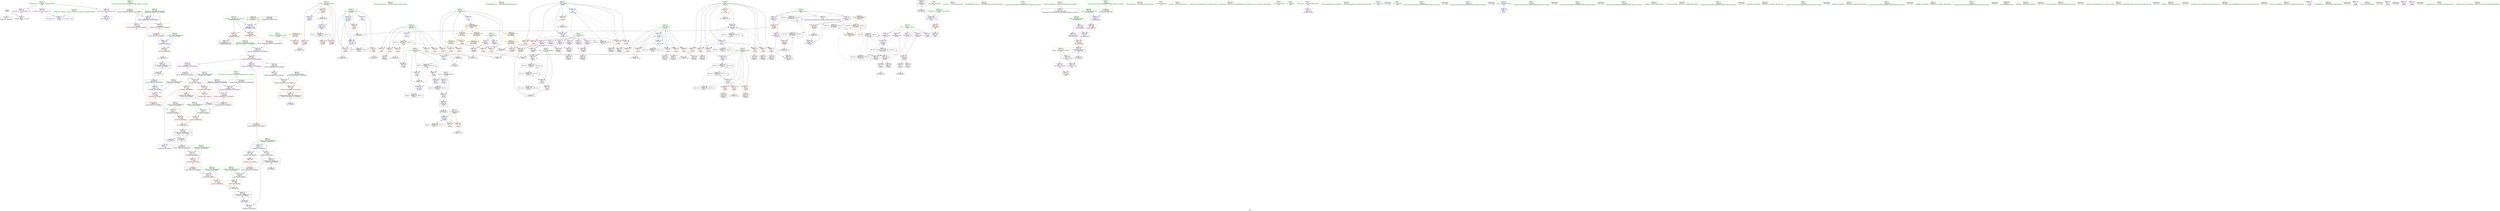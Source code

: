 digraph "SVFG" {
	label="SVFG";

	Node0x556ef93db430 [shape=record,color=grey,label="{NodeID: 0\nNullPtr}"];
	Node0x556ef93db430 -> Node0x556ef9408040[style=solid];
	Node0x556ef93db430 -> Node0x556ef9412b10[style=solid];
	Node0x556ef9414fd0 [shape=record,color=blue,label="{NodeID: 277\n479\<--476\n__b.addr\<--__b\n_ZStanSt13_Ios_FmtflagsS_\n}"];
	Node0x556ef9414fd0 -> Node0x556ef940a700[style=dashed];
	Node0x556ef9408d00 [shape=record,color=red,label="{NodeID: 194\n303\<--216\n\<--CaseID\n_Z4MAINv\n}"];
	Node0x556ef9408d00 -> Node0x556ef940fa10[style=solid];
	Node0x556ef94054d0 [shape=record,color=black,label="{NodeID: 111\n432\<--445\n_ZStaNRSt13_Ios_FmtflagsS__ret\<--\n_ZStaNRSt13_Ios_FmtflagsS_\n|{<s0>27}}"];
	Node0x556ef94054d0:s0 -> Node0x556ef9459f50[style=solid,color=blue];
	Node0x556ef9403ef0 [shape=record,color=green,label="{NodeID: 28\n38\<--39\n_ZNSt8ios_base4InitC1Ev\<--_ZNSt8ios_base4InitC1Ev_field_insensitive\n}"];
	Node0x556ef940a3c0 [shape=record,color=red,label="{NodeID: 222\n471\<--459\n\<--__a.addr\n_ZStoRRSt13_Ios_FmtflagsS_\n}"];
	Node0x556ef940a3c0 -> Node0x556ef9405670[style=solid];
	Node0x556ef940a3c0 -> Node0x556ef9414e30[style=solid];
	Node0x556ef940be80 [shape=record,color=purple,label="{NodeID: 139\n505\<--29\nllvm.global_ctors_1\<--llvm.global_ctors\nGlob }"];
	Node0x556ef940be80 -> Node0x556ef9412a10[style=solid];
	Node0x556ef9406840 [shape=record,color=green,label="{NodeID: 56\n341\<--342\n_ZSt5fixedRSt8ios_base\<--_ZSt5fixedRSt8ios_base_field_insensitive\n}"];
	Node0x556ef9459db0 [shape=record,color=black,label="{NodeID: 582\n414 = PHI(448, )\n|{<s0>27}}"];
	Node0x556ef9459db0:s0 -> Node0x556ef945a810[style=solid,color=red];
	Node0x556ef941f150 [shape=record,color=grey,label="{NodeID: 416\n229 = cmp(227, 228, )\n}"];
	Node0x556ef94139e0 [shape=record,color=blue,label="{NodeID: 250\n63\<--198\nsum\<--inc50\n_Z5solvev\n}"];
	Node0x556ef94139e0 -> Node0x556ef940ccb0[style=dashed];
	Node0x556ef94139e0 -> Node0x556ef9412e80[style=dashed];
	Node0x556ef94139e0 -> Node0x556ef9438b60[style=dashed];
	Node0x556ef940d5a0 [shape=record,color=red,label="{NodeID: 167\n108\<--67\n\<--j\n_Z5solvev\n}"];
	Node0x556ef940d5a0 -> Node0x556ef9408750[style=solid];
	Node0x556ef9408140 [shape=record,color=black,label="{NodeID: 84\n213\<--9\n_Z4MAINv_ret\<--\n_Z4MAINv\n|{<s0>24}}"];
	Node0x556ef9408140:s0 -> Node0x556ef9455d00[style=solid,color=blue];
	Node0x556ef9401d30 [shape=record,color=green,label="{NodeID: 1\n7\<--1\n__dso_handle\<--dummyObj\nGlob }"];
	Node0x556ef94150a0 [shape=record,color=blue,label="{NodeID: 278\n490\<--488\n__a.addr\<--__a\n_ZStorSt13_Ios_FmtflagsS_\n}"];
	Node0x556ef94150a0 -> Node0x556ef940a7d0[style=dashed];
	Node0x556ef9408dd0 [shape=record,color=red,label="{NodeID: 195\n243\<--218\n\<--i\n_Z4MAINv\n}"];
	Node0x556ef9408dd0 -> Node0x556ef941f450[style=solid];
	Node0x556ef94055a0 [shape=record,color=black,label="{NodeID: 112\n448\<--454\n_ZStcoSt13_Ios_Fmtflags_ret\<--neg\n_ZStcoSt13_Ios_Fmtflags\n|{<s0>26}}"];
	Node0x556ef94055a0:s0 -> Node0x556ef9459db0[style=solid,color=blue];
	Node0x556ef9403ff0 [shape=record,color=green,label="{NodeID: 29\n44\<--45\n__cxa_atexit\<--__cxa_atexit_field_insensitive\n}"];
	Node0x556ef940a490 [shape=record,color=red,label="{NodeID: 223\n467\<--461\n\<--__b.addr\n_ZStoRRSt13_Ios_FmtflagsS_\n|{<s0>31}}"];
	Node0x556ef940a490:s0 -> Node0x556ef945b0d0[style=solid,color=red];
	Node0x556ef940bf80 [shape=record,color=purple,label="{NodeID: 140\n506\<--29\nllvm.global_ctors_2\<--llvm.global_ctors\nGlob }"];
	Node0x556ef940bf80 -> Node0x556ef9412b10[style=solid];
	Node0x556ef9406940 [shape=record,color=green,label="{NodeID: 57\n343\<--344\n_ZNSolsEPFRSt8ios_baseS0_E\<--_ZNSolsEPFRSt8ios_baseS0_E_field_insensitive\n}"];
	Node0x556ef9459f50 [shape=record,color=black,label="{NodeID: 583\n418 = PHI(432, )\n}"];
	Node0x556ef943dd80 [shape=record,color=yellow,style=double,label="{NodeID: 500\n51V_1 = ENCHI(MR_51V_0)\npts\{371 \}\nFun[_ZSt5fixedRSt8ios_base]}"];
	Node0x556ef943dd80 -> Node0x556ef94143a0[style=dashed];
	Node0x556ef941f2d0 [shape=record,color=grey,label="{NodeID: 417\n140 = cmp(138, 139, )\n}"];
	Node0x556ef9413ab0 [shape=record,color=blue,label="{NodeID: 251\n65\<--203\ni\<--inc53\n_Z5solvev\n}"];
	Node0x556ef9413ab0 -> Node0x556ef9430460[style=dashed];
	Node0x556ef940d670 [shape=record,color=red,label="{NodeID: 168\n115\<--67\n\<--j\n_Z5solvev\n}"];
	Node0x556ef940d670 -> Node0x556ef9408820[style=solid];
	Node0x556ef9408210 [shape=record,color=black,label="{NodeID: 85\n19\<--18\n\<--cnt\nCan only get source location for instruction, argument, global var or function.}"];
	Node0x556ef9401dc0 [shape=record,color=green,label="{NodeID: 2\n9\<--1\n\<--dummyObj\nCan only get source location for instruction, argument, global var or function.}"];
	Node0x556ef9415170 [shape=record,color=blue,label="{NodeID: 279\n492\<--489\n__b.addr\<--__b\n_ZStorSt13_Ios_FmtflagsS_\n}"];
	Node0x556ef9415170 -> Node0x556ef940a8a0[style=dashed];
	Node0x556ef9408ea0 [shape=record,color=red,label="{NodeID: 196\n247\<--218\n\<--i\n_Z4MAINv\n}"];
	Node0x556ef9408ea0 -> Node0x556ef9405e70[style=solid];
	Node0x556ef9405670 [shape=record,color=black,label="{NodeID: 113\n456\<--471\n_ZStoRRSt13_Ios_FmtflagsS__ret\<--\n_ZStoRRSt13_Ios_FmtflagsS_\n|{<s0>29}}"];
	Node0x556ef9405670:s0 -> Node0x556ef945a1d0[style=solid,color=blue];
	Node0x556ef94040f0 [shape=record,color=green,label="{NodeID: 30\n43\<--49\n_ZNSt8ios_base4InitD1Ev\<--_ZNSt8ios_base4InitD1Ev_field_insensitive\n}"];
	Node0x556ef94040f0 -> Node0x556ef9408310[style=solid];
	Node0x556ef9441de0 [shape=record,color=yellow,style=double,label="{NodeID: 556\n47V_2 = CSCHI(MR_47V_1)\npts\{170000 200000 \}\nCS[]}"];
	Node0x556ef940a560 [shape=record,color=red,label="{NodeID: 224\n466\<--465\n\<--\n_ZStoRRSt13_Ios_FmtflagsS_\n|{<s0>31}}"];
	Node0x556ef940a560:s0 -> Node0x556ef945af90[style=solid,color=red];
	Node0x556ef940c080 [shape=record,color=purple,label="{NodeID: 141\n349\<--332\ncoerce.dive\<--agg.tmp\nmain\n}"];
	Node0x556ef940c080 -> Node0x556ef9414200[style=solid];
	Node0x556ef9406a40 [shape=record,color=green,label="{NodeID: 58\n347\<--348\n_ZSt12setprecisioni\<--_ZSt12setprecisioni_field_insensitive\n}"];
	Node0x556ef945a060 [shape=record,color=black,label="{NodeID: 584\n423 = PHI(474, )\n|{<s0>29}}"];
	Node0x556ef945a060:s0 -> Node0x556ef945a590[style=solid,color=red];
	Node0x556ef941f450 [shape=record,color=grey,label="{NodeID: 418\n245 = cmp(243, 244, )\n}"];
	Node0x556ef9413b80 [shape=record,color=blue,label="{NodeID: 252\n59\<--206\nretval\<--\n_Z5solvev\n}"];
	Node0x556ef9413b80 -> Node0x556ef9438160[style=dashed];
	Node0x556ef940d740 [shape=record,color=red,label="{NodeID: 169\n122\<--67\n\<--j\n_Z5solvev\n}"];
	Node0x556ef940d740 -> Node0x556ef940f590[style=solid];
	Node0x556ef9408310 [shape=record,color=black,label="{NodeID: 86\n42\<--43\n\<--_ZNSt8ios_base4InitD1Ev\nCan only get source location for instruction, argument, global var or function.}"];
	Node0x556ef9402070 [shape=record,color=green,label="{NodeID: 3\n21\<--1\n_ZSt3cin\<--dummyObj\nGlob }"];
	Node0x556ef9408f70 [shape=record,color=red,label="{NodeID: 197\n251\<--218\n\<--i\n_Z4MAINv\n}"];
	Node0x556ef9408f70 -> Node0x556ef9405f40[style=solid];
	Node0x556ef9405740 [shape=record,color=black,label="{NodeID: 114\n474\<--485\n_ZStanSt13_Ios_FmtflagsS__ret\<--and\n_ZStanSt13_Ios_FmtflagsS_\n|{<s0>28|<s1>30}}"];
	Node0x556ef9405740:s0 -> Node0x556ef945a060[style=solid,color=blue];
	Node0x556ef9405740:s1 -> Node0x556ef9458820[style=solid,color=blue];
	Node0x556ef94041f0 [shape=record,color=green,label="{NodeID: 31\n56\<--57\n_Z5solvev\<--_Z5solvev_field_insensitive\n}"];
	Node0x556ef940a630 [shape=record,color=red,label="{NodeID: 225\n483\<--477\n\<--__a.addr\n_ZStanSt13_Ios_FmtflagsS_\n}"];
	Node0x556ef940a630 -> Node0x556ef9410010[style=solid];
	Node0x556ef940c150 [shape=record,color=purple,label="{NodeID: 142\n351\<--332\ncoerce.dive3\<--agg.tmp\nmain\n}"];
	Node0x556ef940c150 -> Node0x556ef94095f0[style=solid];
	Node0x556ef9406b40 [shape=record,color=green,label="{NodeID: 59\n354\<--355\n_ZStlsIcSt11char_traitsIcEERSt13basic_ostreamIT_T0_ES6_St13_Setprecision\<--_ZStlsIcSt11char_traitsIcEERSt13basic_ostreamIT_T0_ES6_St13_Setprecision_field_insensitive\n}"];
	Node0x556ef945a1d0 [shape=record,color=black,label="{NodeID: 585\n427 = PHI(456, )\n}"];
	Node0x556ef941f5d0 [shape=record,color=grey,label="{NodeID: 419\n113 = cmp(111, 112, )\n}"];
	Node0x556ef9413c50 [shape=record,color=blue,label="{NodeID: 253\n216\<--94\nCaseID\<--\n_Z4MAINv\n}"];
	Node0x556ef9413c50 -> Node0x556ef9432760[style=dashed];
	Node0x556ef940d810 [shape=record,color=red,label="{NodeID: 170\n161\<--69\n\<--maxV\n_Z5solvev\n}"];
	Node0x556ef940d810 -> Node0x556ef941e6d0[style=solid];
	Node0x556ef9408410 [shape=record,color=black,label="{NodeID: 87\n87\<--86\nidxprom\<--\n_Z5solvev\n}"];
	Node0x556ef9402100 [shape=record,color=green,label="{NodeID: 4\n22\<--1\n_ZSt4cout\<--dummyObj\nGlob }"];
	Node0x556ef9409040 [shape=record,color=red,label="{NodeID: 198\n255\<--218\n\<--i\n_Z4MAINv\n}"];
	Node0x556ef9409040 -> Node0x556ef9406010[style=solid];
	Node0x556ef940ab80 [shape=record,color=black,label="{NodeID: 115\n487\<--498\n_ZStorSt13_Ios_FmtflagsS__ret\<--or\n_ZStorSt13_Ios_FmtflagsS_\n|{<s0>31}}"];
	Node0x556ef940ab80:s0 -> Node0x556ef945a2e0[style=solid,color=blue];
	Node0x556ef94042f0 [shape=record,color=green,label="{NodeID: 32\n59\<--60\nretval\<--retval_field_insensitive\n_Z5solvev\n}"];
	Node0x556ef94042f0 -> Node0x556ef940ca40[style=solid];
	Node0x556ef94042f0 -> Node0x556ef9413770[style=solid];
	Node0x556ef94042f0 -> Node0x556ef9413b80[style=solid];
	Node0x556ef940a700 [shape=record,color=red,label="{NodeID: 226\n484\<--479\n\<--__b.addr\n_ZStanSt13_Ios_FmtflagsS_\n}"];
	Node0x556ef940a700 -> Node0x556ef9410010[style=solid];
	Node0x556ef940c220 [shape=record,color=purple,label="{NodeID: 143\n388\<--383\n_M_n\<--retval\n_ZSt12setprecisioni\n}"];
	Node0x556ef940c220 -> Node0x556ef9414540[style=solid];
	Node0x556ef9406c40 [shape=record,color=green,label="{NodeID: 60\n370\<--371\n__base.addr\<--__base.addr_field_insensitive\n_ZSt5fixedRSt8ios_base\n}"];
	Node0x556ef9406c40 -> Node0x556ef94096c0[style=solid];
	Node0x556ef9406c40 -> Node0x556ef9409790[style=solid];
	Node0x556ef9406c40 -> Node0x556ef94143a0[style=solid];
	Node0x556ef945a2e0 [shape=record,color=black,label="{NodeID: 586\n468 = PHI(487, )\n}"];
	Node0x556ef945a2e0 -> Node0x556ef9414e30[style=solid];
	Node0x556ef9413d20 [shape=record,color=blue,label="{NodeID: 254\n218\<--94\ni\<--\n_Z4MAINv\n}"];
	Node0x556ef9413d20 -> Node0x556ef9408dd0[style=dashed];
	Node0x556ef9413d20 -> Node0x556ef9408ea0[style=dashed];
	Node0x556ef9413d20 -> Node0x556ef9408f70[style=dashed];
	Node0x556ef9413d20 -> Node0x556ef9409040[style=dashed];
	Node0x556ef9413d20 -> Node0x556ef9409110[style=dashed];
	Node0x556ef9413d20 -> Node0x556ef9413ec0[style=dashed];
	Node0x556ef9413d20 -> Node0x556ef9432c60[style=dashed];
	Node0x556ef940d8e0 [shape=record,color=red,label="{NodeID: 171\n179\<--71\n\<--which\n_Z5solvev\n}"];
	Node0x556ef940d8e0 -> Node0x556ef941ee50[style=solid];
	Node0x556ef94084e0 [shape=record,color=black,label="{NodeID: 88\n101\<--100\nidxprom4\<--\n_Z5solvev\n}"];
	Node0x556ef9402190 [shape=record,color=green,label="{NodeID: 5\n23\<--1\n.str\<--dummyObj\nGlob }"];
	Node0x556ef9409110 [shape=record,color=red,label="{NodeID: 199\n265\<--218\n\<--i\n_Z4MAINv\n}"];
	Node0x556ef9409110 -> Node0x556ef940f290[style=solid];
	Node0x556ef940ac10 [shape=record,color=purple,label="{NodeID: 116\n40\<--4\n\<--_ZStL8__ioinit\n__cxx_global_var_init\n}"];
	Node0x556ef94043c0 [shape=record,color=green,label="{NodeID: 33\n61\<--62\nans\<--ans_field_insensitive\n_Z5solvev\n}"];
	Node0x556ef94043c0 -> Node0x556ef940cb10[style=solid];
	Node0x556ef94043c0 -> Node0x556ef940cbe0[style=solid];
	Node0x556ef94043c0 -> Node0x556ef9412c10[style=solid];
	Node0x556ef94043c0 -> Node0x556ef94131c0[style=solid];
	Node0x556ef9455d00 [shape=record,color=black,label="{NodeID: 559\n356 = PHI(213, )\n}"];
	Node0x556ef9455d00 -> Node0x556ef94142d0[style=solid];
	Node0x556ef942e1c0 [shape=record,color=yellow,style=double,label="{NodeID: 476\n20V_1 = ENCHI(MR_20V_0)\npts\{120000 \}\nFun[_Z5solvev]}"];
	Node0x556ef942e1c0 -> Node0x556ef940e440[style=dashed];
	Node0x556ef940f290 [shape=record,color=grey,label="{NodeID: 393\n266 = Binary(265, 94, )\n}"];
	Node0x556ef940f290 -> Node0x556ef9413ec0[style=solid];
	Node0x556ef940a7d0 [shape=record,color=red,label="{NodeID: 227\n496\<--490\n\<--__a.addr\n_ZStorSt13_Ios_FmtflagsS_\n}"];
	Node0x556ef940a7d0 -> Node0x556ef940fd10[style=solid];
	Node0x556ef940c2f0 [shape=record,color=purple,label="{NodeID: 144\n391\<--383\ncoerce.dive\<--retval\n_ZSt12setprecisioni\n}"];
	Node0x556ef940c2f0 -> Node0x556ef9409930[style=solid];
	Node0x556ef9406d10 [shape=record,color=green,label="{NodeID: 61\n377\<--378\n_ZNSt8ios_base4setfESt13_Ios_FmtflagsS0_\<--_ZNSt8ios_base4setfESt13_Ios_FmtflagsS0__field_insensitive\n}"];
	Node0x556ef945a450 [shape=record,color=black,label="{NodeID: 587\n457 = PHI(426, )\n0th arg _ZStoRRSt13_Ios_FmtflagsS_ }"];
	Node0x556ef945a450 -> Node0x556ef9414c90[style=solid];
	Node0x556ef943e160 [shape=record,color=yellow,style=double,label="{NodeID: 504\n47V_1 = ENCHI(MR_47V_0)\npts\{170000 200000 \}\nFun[main]|{<s0>24|<s1>24}}"];
	Node0x556ef943e160:s0 -> Node0x556ef9433660[style=dashed,color=red];
	Node0x556ef943e160:s1 -> Node0x556ef9433b60[style=dashed,color=red];
	Node0x556ef9413df0 [shape=record,color=blue,label="{NodeID: 255\n260\<--262\narrayidx12\<--add\n_Z4MAINv\n}"];
	Node0x556ef9413df0 -> Node0x556ef9437c60[style=dashed];
	Node0x556ef940d9b0 [shape=record,color=red,label="{NodeID: 172\n184\<--71\n\<--which\n_Z5solvev\n}"];
	Node0x556ef940d9b0 -> Node0x556ef9405b30[style=solid];
	Node0x556ef94085b0 [shape=record,color=black,label="{NodeID: 89\n104\<--103\ntobool\<--\n_Z5solvev\n}"];
	Node0x556ef9402220 [shape=record,color=green,label="{NodeID: 6\n25\<--1\n.str.1\<--dummyObj\nGlob }"];
	Node0x556ef94091e0 [shape=record,color=red,label="{NodeID: 200\n271\<--220\n\<--t\n_Z4MAINv\n}"];
	Node0x556ef94091e0 -> Node0x556ef9410790[style=solid];
	Node0x556ef940aca0 [shape=record,color=purple,label="{NodeID: 117\n152\<--11\narrayidx26\<--A\n_Z5solvev\n}"];
	Node0x556ef940aca0 -> Node0x556ef940e440[style=solid];
	Node0x556ef9404490 [shape=record,color=green,label="{NodeID: 34\n63\<--64\nsum\<--sum_field_insensitive\n_Z5solvev\n}"];
	Node0x556ef9404490 -> Node0x556ef940ccb0[style=solid];
	Node0x556ef9404490 -> Node0x556ef940cd80[style=solid];
	Node0x556ef9404490 -> Node0x556ef940ce50[style=solid];
	Node0x556ef9404490 -> Node0x556ef9412ce0[style=solid];
	Node0x556ef9404490 -> Node0x556ef9412e80[style=solid];
	Node0x556ef9404490 -> Node0x556ef94139e0[style=solid];
	Node0x556ef9455a80 [shape=record,color=black,label="{NodeID: 560\n41 = PHI()\n}"];
	Node0x556ef942e2a0 [shape=record,color=yellow,style=double,label="{NodeID: 477\n22V_1 = ENCHI(MR_22V_0)\npts\{140000 \}\nFun[_Z5solvev]}"];
	Node0x556ef942e2a0 -> Node0x556ef940e2a0[style=dashed];
	Node0x556ef942e2a0 -> Node0x556ef940e510[style=dashed];
	Node0x556ef942e2a0 -> Node0x556ef940e5e0[style=dashed];
	Node0x556ef942e2a0 -> Node0x556ef940e6b0[style=dashed];
	Node0x556ef940f410 [shape=record,color=grey,label="{NodeID: 394\n203 = Binary(202, 94, )\n}"];
	Node0x556ef940f410 -> Node0x556ef9413ab0[style=solid];
	Node0x556ef940a8a0 [shape=record,color=red,label="{NodeID: 228\n497\<--492\n\<--__b.addr\n_ZStorSt13_Ios_FmtflagsS_\n}"];
	Node0x556ef940a8a0 -> Node0x556ef940fd10[style=solid];
	Node0x556ef940c3c0 [shape=record,color=purple,label="{NodeID: 145\n410\<--409\n_M_flags\<--this1\n_ZNSt8ios_base4setfESt13_Ios_FmtflagsS0_\n}"];
	Node0x556ef940c3c0 -> Node0x556ef9409e10[style=solid];
	Node0x556ef9406e10 [shape=record,color=green,label="{NodeID: 62\n383\<--384\nretval\<--retval_field_insensitive\n_ZSt12setprecisioni\n}"];
	Node0x556ef9406e10 -> Node0x556ef940c220[style=solid];
	Node0x556ef9406e10 -> Node0x556ef940c2f0[style=solid];
	Node0x556ef945a590 [shape=record,color=black,label="{NodeID: 588\n458 = PHI(423, )\n1st arg _ZStoRRSt13_Ios_FmtflagsS_ }"];
	Node0x556ef945a590 -> Node0x556ef9414d60[style=solid];
	Node0x556ef943e270 [shape=record,color=yellow,style=double,label="{NodeID: 505\n49V_1 = ENCHI(MR_49V_0)\npts\{10 120000 140000 \}\nFun[main]|{<s0>24|<s1>24|<s2>24}}"];
	Node0x556ef943e270:s0 -> Node0x556ef943cfa0[style=dashed,color=red];
	Node0x556ef943e270:s1 -> Node0x556ef943d430[style=dashed,color=red];
	Node0x556ef943e270:s2 -> Node0x556ef943d510[style=dashed,color=red];
	Node0x556ef9413ec0 [shape=record,color=blue,label="{NodeID: 256\n218\<--266\ni\<--inc\n_Z4MAINv\n}"];
	Node0x556ef9413ec0 -> Node0x556ef9408dd0[style=dashed];
	Node0x556ef9413ec0 -> Node0x556ef9408ea0[style=dashed];
	Node0x556ef9413ec0 -> Node0x556ef9408f70[style=dashed];
	Node0x556ef9413ec0 -> Node0x556ef9409040[style=dashed];
	Node0x556ef9413ec0 -> Node0x556ef9409110[style=dashed];
	Node0x556ef9413ec0 -> Node0x556ef9413ec0[style=dashed];
	Node0x556ef9413ec0 -> Node0x556ef9432c60[style=dashed];
	Node0x556ef940da80 [shape=record,color=red,label="{NodeID: 173\n188\<--71\n\<--which\n_Z5solvev\n}"];
	Node0x556ef940da80 -> Node0x556ef9405c00[style=solid];
	Node0x556ef9408680 [shape=record,color=black,label="{NodeID: 90\n105\<--103\nconv\<--\n_Z5solvev\n}"];
	Node0x556ef9408680 -> Node0x556ef9410910[style=solid];
	Node0x556ef9402a60 [shape=record,color=green,label="{NodeID: 7\n27\<--1\n.str.2\<--dummyObj\nGlob }"];
	Node0x556ef94092b0 [shape=record,color=red,label="{NodeID: 201\n298\<--220\n\<--t\n_Z4MAINv\n}"];
	Node0x556ef940ad70 [shape=record,color=purple,label="{NodeID: 118\n249\<--11\narrayidx\<--A\n_Z4MAINv\n}"];
	Node0x556ef9404560 [shape=record,color=green,label="{NodeID: 35\n65\<--66\ni\<--i_field_insensitive\n_Z5solvev\n}"];
	Node0x556ef9404560 -> Node0x556ef940cf20[style=solid];
	Node0x556ef9404560 -> Node0x556ef940cff0[style=solid];
	Node0x556ef9404560 -> Node0x556ef940d0c0[style=solid];
	Node0x556ef9404560 -> Node0x556ef940d190[style=solid];
	Node0x556ef9404560 -> Node0x556ef940d260[style=solid];
	Node0x556ef9404560 -> Node0x556ef940d330[style=solid];
	Node0x556ef9404560 -> Node0x556ef9412db0[style=solid];
	Node0x556ef9404560 -> Node0x556ef9413ab0[style=solid];
	Node0x556ef9458820 [shape=record,color=black,label="{NodeID: 561\n444 = PHI(474, )\n}"];
	Node0x556ef9458820 -> Node0x556ef9414af0[style=solid];
	Node0x556ef940f590 [shape=record,color=grey,label="{NodeID: 395\n123 = Binary(122, 94, )\n}"];
	Node0x556ef940f590 -> Node0x556ef94130f0[style=solid];
	Node0x556ef940a970 [shape=record,color=blue,label="{NodeID: 229\n8\<--9\nn\<--\nGlob }"];
	Node0x556ef940a970 -> Node0x556ef943e270[style=dashed];
	Node0x556ef940c490 [shape=record,color=purple,label="{NodeID: 146\n417\<--409\n_M_flags2\<--this1\n_ZNSt8ios_base4setfESt13_Ios_FmtflagsS0_\n|{<s0>27}}"];
	Node0x556ef940c490:s0 -> Node0x556ef945a6d0[style=solid,color=red];
	Node0x556ef9406ee0 [shape=record,color=green,label="{NodeID: 63\n385\<--386\n__n.addr\<--__n.addr_field_insensitive\n_ZSt12setprecisioni\n}"];
	Node0x556ef9406ee0 -> Node0x556ef9409860[style=solid];
	Node0x556ef9406ee0 -> Node0x556ef9414470[style=solid];
	Node0x556ef945a6d0 [shape=record,color=black,label="{NodeID: 589\n433 = PHI(417, )\n0th arg _ZStaNRSt13_Ios_FmtflagsS_ }"];
	Node0x556ef945a6d0 -> Node0x556ef9414950[style=solid];
	Node0x556ef9413f90 [shape=record,color=blue,label="{NodeID: 257\n220\<--269\nt\<--call13\n_Z4MAINv\n}"];
	Node0x556ef9413f90 -> Node0x556ef94091e0[style=dashed];
	Node0x556ef9413f90 -> Node0x556ef94092b0[style=dashed];
	Node0x556ef9413f90 -> Node0x556ef9433160[style=dashed];
	Node0x556ef940db50 [shape=record,color=red,label="{NodeID: 174\n138\<--73\n\<--j15\n_Z5solvev\n}"];
	Node0x556ef940db50 -> Node0x556ef941f2d0[style=solid];
	Node0x556ef9408750 [shape=record,color=black,label="{NodeID: 91\n109\<--108\nidxprom7\<--\n_Z5solvev\n}"];
	Node0x556ef9402af0 [shape=record,color=green,label="{NodeID: 8\n30\<--1\n\<--dummyObj\nCan only get source location for instruction, argument, global var or function.}"];
	Node0x556ef9409380 [shape=record,color=red,label="{NodeID: 202\n258\<--257\n\<--arrayidx10\n_Z4MAINv\n}"];
	Node0x556ef9409380 -> Node0x556ef94050c0[style=solid];
	Node0x556ef940ae40 [shape=record,color=purple,label="{NodeID: 119\n110\<--13\narrayidx8\<--B\n_Z5solvev\n}"];
	Node0x556ef940ae40 -> Node0x556ef940e2a0[style=solid];
	Node0x556ef9404630 [shape=record,color=green,label="{NodeID: 36\n67\<--68\nj\<--j_field_insensitive\n_Z5solvev\n}"];
	Node0x556ef9404630 -> Node0x556ef940d400[style=solid];
	Node0x556ef9404630 -> Node0x556ef940d4d0[style=solid];
	Node0x556ef9404630 -> Node0x556ef940d5a0[style=solid];
	Node0x556ef9404630 -> Node0x556ef940d670[style=solid];
	Node0x556ef9404630 -> Node0x556ef940d740[style=solid];
	Node0x556ef9404630 -> Node0x556ef9412f50[style=solid];
	Node0x556ef9404630 -> Node0x556ef94130f0[style=solid];
	Node0x556ef9458950 [shape=record,color=black,label="{NodeID: 562\n222 = PHI()\n}"];
	Node0x556ef940f710 [shape=record,color=grey,label="{NodeID: 396\n262 = Binary(261, 83, )\n}"];
	Node0x556ef940f710 -> Node0x556ef9413df0[style=solid];
	Node0x556ef940aa70 [shape=record,color=blue,label="{NodeID: 230\n504\<--30\nllvm.global_ctors_0\<--\nGlob }"];
	Node0x556ef940c560 [shape=record,color=purple,label="{NodeID: 147\n426\<--409\n_M_flags5\<--this1\n_ZNSt8ios_base4setfESt13_Ios_FmtflagsS0_\n|{<s0>29}}"];
	Node0x556ef940c560:s0 -> Node0x556ef945a450[style=solid,color=red];
	Node0x556ef9406fb0 [shape=record,color=green,label="{NodeID: 64\n398\<--399\nthis.addr\<--this.addr_field_insensitive\n_ZNSt8ios_base4setfESt13_Ios_FmtflagsS0_\n}"];
	Node0x556ef9406fb0 -> Node0x556ef9409a00[style=solid];
	Node0x556ef9406fb0 -> Node0x556ef9414610[style=solid];
	Node0x556ef945a810 [shape=record,color=black,label="{NodeID: 590\n434 = PHI(414, )\n1st arg _ZStaNRSt13_Ios_FmtflagsS_ }"];
	Node0x556ef945a810 -> Node0x556ef9414a20[style=solid];
	Node0x556ef9414060 [shape=record,color=blue,label="{NodeID: 258\n216\<--304\nCaseID\<--inc26\n_Z4MAINv\n}"];
	Node0x556ef9414060 -> Node0x556ef9432760[style=dashed];
	Node0x556ef940dc20 [shape=record,color=red,label="{NodeID: 175\n142\<--73\n\<--j15\n_Z5solvev\n}"];
	Node0x556ef940dc20 -> Node0x556ef94088f0[style=solid];
	Node0x556ef9408820 [shape=record,color=black,label="{NodeID: 92\n116\<--115\nidxprom10\<--\n_Z5solvev\n}"];
	Node0x556ef9402bf0 [shape=record,color=green,label="{NodeID: 9\n83\<--1\n\<--dummyObj\nCan only get source location for instruction, argument, global var or function.}"];
	Node0x556ef9409450 [shape=record,color=red,label="{NodeID: 203\n261\<--260\n\<--arrayidx12\n_Z4MAINv\n}"];
	Node0x556ef9409450 -> Node0x556ef940f710[style=solid];
	Node0x556ef940af10 [shape=record,color=purple,label="{NodeID: 120\n159\<--13\narrayidx30\<--B\n_Z5solvev\n}"];
	Node0x556ef940af10 -> Node0x556ef940e510[style=solid];
	Node0x556ef9404700 [shape=record,color=green,label="{NodeID: 37\n69\<--70\nmaxV\<--maxV_field_insensitive\n_Z5solvev\n}"];
	Node0x556ef9404700 -> Node0x556ef940d810[style=solid];
	Node0x556ef9404700 -> Node0x556ef9413290[style=solid];
	Node0x556ef9404700 -> Node0x556ef9413500[style=solid];
	Node0x556ef9458a20 [shape=record,color=black,label="{NodeID: 563\n231 = PHI()\n}"];
	Node0x556ef940f890 [shape=record,color=grey,label="{NodeID: 397\n82 = Binary(83, 81, )\n}"];
	Node0x556ef940f890 -> Node0x556ef941e850[style=solid];
	Node0x556ef9412a10 [shape=record,color=blue,label="{NodeID: 231\n505\<--31\nllvm.global_ctors_1\<--_GLOBAL__sub_I_cgy4ever_1_0.cpp\nGlob }"];
	Node0x556ef940c630 [shape=record,color=red,label="{NodeID: 148\n75\<--8\n\<--n\n_Z5solvev\n}"];
	Node0x556ef940c630 -> Node0x556ef9412c10[style=solid];
	Node0x556ef9407080 [shape=record,color=green,label="{NodeID: 65\n400\<--401\n__fmtfl.addr\<--__fmtfl.addr_field_insensitive\n_ZNSt8ios_base4setfESt13_Ios_FmtflagsS0_\n}"];
	Node0x556ef9407080 -> Node0x556ef9409ad0[style=solid];
	Node0x556ef9407080 -> Node0x556ef94146e0[style=solid];
	Node0x556ef945a950 [shape=record,color=black,label="{NodeID: 591\n395 = PHI(373, )\n0th arg _ZNSt8ios_base4setfESt13_Ios_FmtflagsS0_ }"];
	Node0x556ef945a950 -> Node0x556ef9414610[style=solid];
	Node0x556ef9414130 [shape=record,color=blue,label="{NodeID: 259\n330\<--9\nretval\<--\nmain\n}"];
	Node0x556ef940dcf0 [shape=record,color=red,label="{NodeID: 176\n150\<--73\n\<--j15\n_Z5solvev\n}"];
	Node0x556ef940dcf0 -> Node0x556ef94058c0[style=solid];
	Node0x556ef94088f0 [shape=record,color=black,label="{NodeID: 93\n143\<--142\nidxprom19\<--\n_Z5solvev\n}"];
	Node0x556ef9402cf0 [shape=record,color=green,label="{NodeID: 10\n94\<--1\n\<--dummyObj\nCan only get source location for instruction, argument, global var or function.}"];
	Node0x556ef9409520 [shape=record,color=red,label="{NodeID: 204\n358\<--334\n\<--RUN_RESULT\nmain\n}"];
	Node0x556ef9409520 -> Node0x556ef9405190[style=solid];
	Node0x556ef940afe0 [shape=record,color=purple,label="{NodeID: 121\n166\<--13\narrayidx34\<--B\n_Z5solvev\n}"];
	Node0x556ef940afe0 -> Node0x556ef940e5e0[style=solid];
	Node0x556ef94047d0 [shape=record,color=green,label="{NodeID: 38\n71\<--72\nwhich\<--which_field_insensitive\n_Z5solvev\n}"];
	Node0x556ef94047d0 -> Node0x556ef940d8e0[style=solid];
	Node0x556ef94047d0 -> Node0x556ef940d9b0[style=solid];
	Node0x556ef94047d0 -> Node0x556ef940da80[style=solid];
	Node0x556ef94047d0 -> Node0x556ef9413360[style=solid];
	Node0x556ef94047d0 -> Node0x556ef94135d0[style=solid];
	Node0x556ef9458af0 [shape=record,color=black,label="{NodeID: 564\n250 = PHI()\n}"];
	Node0x556ef940fa10 [shape=record,color=grey,label="{NodeID: 398\n304 = Binary(303, 94, )\n}"];
	Node0x556ef940fa10 -> Node0x556ef9414060[style=solid];
	Node0x556ef9412b10 [shape=record,color=blue, style = dotted,label="{NodeID: 232\n506\<--3\nllvm.global_ctors_2\<--dummyVal\nGlob }"];
	Node0x556ef940c700 [shape=record,color=red,label="{NodeID: 149\n81\<--8\n\<--n\n_Z5solvev\n}"];
	Node0x556ef940c700 -> Node0x556ef940f890[style=solid];
	Node0x556ef9407150 [shape=record,color=green,label="{NodeID: 66\n402\<--403\n__mask.addr\<--__mask.addr_field_insensitive\n_ZNSt8ios_base4setfESt13_Ios_FmtflagsS0_\n}"];
	Node0x556ef9407150 -> Node0x556ef9409ba0[style=solid];
	Node0x556ef9407150 -> Node0x556ef9409c70[style=solid];
	Node0x556ef9407150 -> Node0x556ef94147b0[style=solid];
	Node0x556ef945aa90 [shape=record,color=black,label="{NodeID: 592\n396 = PHI(375, )\n1st arg _ZNSt8ios_base4setfESt13_Ios_FmtflagsS0_ }"];
	Node0x556ef945aa90 -> Node0x556ef94146e0[style=solid];
	Node0x556ef942f060 [shape=record,color=black,label="{NodeID: 426\nMR_14V_8 = PHI(MR_14V_7, MR_14V_4, )\npts\{70 \}\n}"];
	Node0x556ef942f060 -> Node0x556ef940d810[style=dashed];
	Node0x556ef942f060 -> Node0x556ef9413500[style=dashed];
	Node0x556ef942f060 -> Node0x556ef942f060[style=dashed];
	Node0x556ef942f060 -> Node0x556ef9430e60[style=dashed];
	Node0x556ef942f060 -> Node0x556ef9439560[style=dashed];
	Node0x556ef9414200 [shape=record,color=blue,label="{NodeID: 260\n349\<--345\ncoerce.dive\<--call2\nmain\n}"];
	Node0x556ef9414200 -> Node0x556ef94095f0[style=dashed];
	Node0x556ef940ddc0 [shape=record,color=red,label="{NodeID: 177\n157\<--73\n\<--j15\n_Z5solvev\n}"];
	Node0x556ef940ddc0 -> Node0x556ef9405990[style=solid];
	Node0x556ef94089c0 [shape=record,color=black,label="{NodeID: 94\n146\<--145\ntobool21\<--\n_Z5solvev\n}"];
	Node0x556ef9402df0 [shape=record,color=green,label="{NodeID: 11\n119\<--1\n\<--dummyObj\nCan only get source location for instruction, argument, global var or function.}"];
	Node0x556ef9437c60 [shape=record,color=black,label="{NodeID: 454\nMR_26V_3 = PHI(MR_26V_4, MR_26V_2, )\npts\{200000 \}\n|{|<s2>9}}"];
	Node0x556ef9437c60 -> Node0x556ef9409450[style=dashed];
	Node0x556ef9437c60 -> Node0x556ef9413df0[style=dashed];
	Node0x556ef9437c60:s2 -> Node0x556ef9432260[style=dashed,color=red];
	Node0x556ef94095f0 [shape=record,color=red,label="{NodeID: 205\n352\<--351\n\<--coerce.dive3\nmain\n}"];
	Node0x556ef940b0b0 [shape=record,color=purple,label="{NodeID: 122\n190\<--13\narrayidx47\<--B\n_Z5solvev\n}"];
	Node0x556ef940b0b0 -> Node0x556ef940e6b0[style=solid];
	Node0x556ef94048a0 [shape=record,color=green,label="{NodeID: 39\n73\<--74\nj15\<--j15_field_insensitive\n_Z5solvev\n}"];
	Node0x556ef94048a0 -> Node0x556ef940db50[style=solid];
	Node0x556ef94048a0 -> Node0x556ef940dc20[style=solid];
	Node0x556ef94048a0 -> Node0x556ef940dcf0[style=solid];
	Node0x556ef94048a0 -> Node0x556ef940ddc0[style=solid];
	Node0x556ef94048a0 -> Node0x556ef940de90[style=solid];
	Node0x556ef94048a0 -> Node0x556ef940df60[style=solid];
	Node0x556ef94048a0 -> Node0x556ef940e030[style=solid];
	Node0x556ef94048a0 -> Node0x556ef9413430[style=solid];
	Node0x556ef94048a0 -> Node0x556ef94136a0[style=solid];
	Node0x556ef9458bc0 [shape=record,color=black,label="{NodeID: 565\n254 = PHI()\n}"];
	Node0x556ef940fb90 [shape=record,color=grey,label="{NodeID: 399\n91 = Binary(90, 89, )\n}"];
	Node0x556ef940fb90 -> Node0x556ef9412e80[style=solid];
	Node0x556ef9412c10 [shape=record,color=blue,label="{NodeID: 233\n61\<--75\nans\<--\n_Z5solvev\n}"];
	Node0x556ef9412c10 -> Node0x556ef942fa60[style=dashed];
	Node0x556ef940c7d0 [shape=record,color=red,label="{NodeID: 150\n97\<--8\n\<--n\n_Z5solvev\n}"];
	Node0x556ef940c7d0 -> Node0x556ef941ecd0[style=solid];
	Node0x556ef9407220 [shape=record,color=green,label="{NodeID: 67\n404\<--405\n__old\<--__old_field_insensitive\n_ZNSt8ios_base4setfESt13_Ios_FmtflagsS0_\n}"];
	Node0x556ef9407220 -> Node0x556ef9409d40[style=solid];
	Node0x556ef9407220 -> Node0x556ef9414880[style=solid];
	Node0x556ef945abd0 [shape=record,color=black,label="{NodeID: 593\n397 = PHI(376, )\n2nd arg _ZNSt8ios_base4setfESt13_Ios_FmtflagsS0_ }"];
	Node0x556ef945abd0 -> Node0x556ef94147b0[style=solid];
	Node0x556ef942f560 [shape=record,color=black,label="{NodeID: 427\nMR_16V_8 = PHI(MR_16V_7, MR_16V_4, )\npts\{72 \}\n}"];
	Node0x556ef942f560 -> Node0x556ef940d8e0[style=dashed];
	Node0x556ef942f560 -> Node0x556ef940d9b0[style=dashed];
	Node0x556ef942f560 -> Node0x556ef940da80[style=dashed];
	Node0x556ef942f560 -> Node0x556ef94135d0[style=dashed];
	Node0x556ef942f560 -> Node0x556ef942f560[style=dashed];
	Node0x556ef942f560 -> Node0x556ef9431360[style=dashed];
	Node0x556ef942f560 -> Node0x556ef9439a60[style=dashed];
	Node0x556ef94142d0 [shape=record,color=blue,label="{NodeID: 261\n334\<--356\nRUN_RESULT\<--call5\nmain\n}"];
	Node0x556ef94142d0 -> Node0x556ef9409520[style=dashed];
	Node0x556ef940de90 [shape=record,color=red,label="{NodeID: 178\n164\<--73\n\<--j15\n_Z5solvev\n}"];
	Node0x556ef940de90 -> Node0x556ef9405a60[style=solid];
	Node0x556ef9408a90 [shape=record,color=black,label="{NodeID: 95\n147\<--145\nconv22\<--\n_Z5solvev\n}"];
	Node0x556ef9408a90 -> Node0x556ef941e9d0[style=solid];
	Node0x556ef9402ef0 [shape=record,color=green,label="{NodeID: 12\n135\<--1\n\<--dummyObj\nCan only get source location for instruction, argument, global var or function.}"];
	Node0x556ef9438160 [shape=record,color=black,label="{NodeID: 455\nMR_4V_3 = PHI(MR_4V_4, MR_4V_2, )\npts\{60 \}\n}"];
	Node0x556ef9438160 -> Node0x556ef940ca40[style=dashed];
	Node0x556ef94096c0 [shape=record,color=red,label="{NodeID: 206\n373\<--370\n\<--__base.addr\n_ZSt5fixedRSt8ios_base\n|{<s0>25}}"];
	Node0x556ef94096c0:s0 -> Node0x556ef945a950[style=solid,color=red];
	Node0x556ef940b180 [shape=record,color=purple,label="{NodeID: 123\n253\<--13\narrayidx7\<--B\n_Z4MAINv\n}"];
	Node0x556ef9404970 [shape=record,color=green,label="{NodeID: 40\n211\<--212\n_Z4MAINv\<--_Z4MAINv_field_insensitive\n}"];
	Node0x556ef9458c90 [shape=record,color=black,label="{NodeID: 566\n269 = PHI(58, )\n}"];
	Node0x556ef9458c90 -> Node0x556ef9413f90[style=solid];
	Node0x556ef940fd10 [shape=record,color=grey,label="{NodeID: 400\n498 = Binary(496, 497, )\n}"];
	Node0x556ef940fd10 -> Node0x556ef940ab80[style=solid];
	Node0x556ef9412ce0 [shape=record,color=blue,label="{NodeID: 234\n63\<--9\nsum\<--\n_Z5solvev\n}"];
	Node0x556ef9412ce0 -> Node0x556ef940ccb0[style=dashed];
	Node0x556ef9412ce0 -> Node0x556ef9412e80[style=dashed];
	Node0x556ef9412ce0 -> Node0x556ef9438b60[style=dashed];
	Node0x556ef940c8a0 [shape=record,color=red,label="{NodeID: 151\n139\<--8\n\<--n\n_Z5solvev\n}"];
	Node0x556ef940c8a0 -> Node0x556ef941f2d0[style=solid];
	Node0x556ef94072f0 [shape=record,color=green,label="{NodeID: 68\n415\<--416\n_ZStcoSt13_Ios_Fmtflags\<--_ZStcoSt13_Ios_Fmtflags_field_insensitive\n}"];
	Node0x556ef945ad10 [shape=record,color=black,label="{NodeID: 594\n449 = PHI(413, )\n0th arg _ZStcoSt13_Ios_Fmtflags }"];
	Node0x556ef945ad10 -> Node0x556ef9414bc0[style=solid];
	Node0x556ef942fa60 [shape=record,color=black,label="{NodeID: 428\nMR_6V_3 = PHI(MR_6V_5, MR_6V_2, )\npts\{62 \}\n}"];
	Node0x556ef942fa60 -> Node0x556ef940cb10[style=dashed];
	Node0x556ef942fa60 -> Node0x556ef940cbe0[style=dashed];
	Node0x556ef942fa60 -> Node0x556ef94131c0[style=dashed];
	Node0x556ef942fa60 -> Node0x556ef942fa60[style=dashed];
	Node0x556ef942fa60 -> Node0x556ef9438660[style=dashed];
	Node0x556ef94143a0 [shape=record,color=blue,label="{NodeID: 262\n370\<--369\n__base.addr\<--__base\n_ZSt5fixedRSt8ios_base\n}"];
	Node0x556ef94143a0 -> Node0x556ef94096c0[style=dashed];
	Node0x556ef94143a0 -> Node0x556ef9409790[style=dashed];
	Node0x556ef940df60 [shape=record,color=red,label="{NodeID: 179\n169\<--73\n\<--j15\n_Z5solvev\n}"];
	Node0x556ef940df60 -> Node0x556ef94135d0[style=solid];
	Node0x556ef94058c0 [shape=record,color=black,label="{NodeID: 96\n151\<--150\nidxprom25\<--\n_Z5solvev\n}"];
	Node0x556ef9402ff0 [shape=record,color=green,label="{NodeID: 13\n233\<--1\n\<--dummyObj\nCan only get source location for instruction, argument, global var or function.}"];
	Node0x556ef9438660 [shape=record,color=black,label="{NodeID: 456\nMR_6V_6 = PHI(MR_6V_3, MR_6V_4, )\npts\{62 \}\n}"];
	Node0x556ef9409790 [shape=record,color=red,label="{NodeID: 207\n379\<--370\n\<--__base.addr\n_ZSt5fixedRSt8ios_base\n}"];
	Node0x556ef9409790 -> Node0x556ef9405260[style=solid];
	Node0x556ef940b250 [shape=record,color=purple,label="{NodeID: 124\n257\<--13\narrayidx10\<--B\n_Z4MAINv\n}"];
	Node0x556ef940b250 -> Node0x556ef9409380[style=solid];
	Node0x556ef9404a70 [shape=record,color=green,label="{NodeID: 41\n214\<--215\nTestCase\<--TestCase_field_insensitive\n_Z4MAINv\n}"];
	Node0x556ef9404a70 -> Node0x556ef940e850[style=solid];
	Node0x556ef9458e90 [shape=record,color=black,label="{NodeID: 567\n275 = PHI()\n}"];
	Node0x556ef940fe90 [shape=record,color=grey,label="{NodeID: 401\n454 = Binary(453, 135, )\n}"];
	Node0x556ef940fe90 -> Node0x556ef94055a0[style=solid];
	Node0x556ef9412db0 [shape=record,color=blue,label="{NodeID: 235\n65\<--9\ni\<--\n_Z5solvev\n}"];
	Node0x556ef9412db0 -> Node0x556ef9430460[style=dashed];
	Node0x556ef940c970 [shape=record,color=red,label="{NodeID: 152\n244\<--8\n\<--n\n_Z4MAINv\n}"];
	Node0x556ef940c970 -> Node0x556ef941f450[style=solid];
	Node0x556ef94073f0 [shape=record,color=green,label="{NodeID: 69\n419\<--420\n_ZStaNRSt13_Ios_FmtflagsS_\<--_ZStaNRSt13_Ios_FmtflagsS__field_insensitive\n}"];
	Node0x556ef945ae50 [shape=record,color=black,label="{NodeID: 595\n382 = PHI(346, )\n0th arg _ZSt12setprecisioni }"];
	Node0x556ef945ae50 -> Node0x556ef9414470[style=solid];
	Node0x556ef9414470 [shape=record,color=blue,label="{NodeID: 263\n385\<--382\n__n.addr\<--__n\n_ZSt12setprecisioni\n}"];
	Node0x556ef9414470 -> Node0x556ef9409860[style=dashed];
	Node0x556ef940e030 [shape=record,color=red,label="{NodeID: 180\n175\<--73\n\<--j15\n_Z5solvev\n}"];
	Node0x556ef940e030 -> Node0x556ef9410190[style=solid];
	Node0x556ef9405990 [shape=record,color=black,label="{NodeID: 97\n158\<--157\nidxprom29\<--\n_Z5solvev\n}"];
	Node0x556ef94030f0 [shape=record,color=green,label="{NodeID: 14\n234\<--1\n\<--dummyObj\nCan only get source location for instruction, argument, global var or function.}"];
	Node0x556ef9438b60 [shape=record,color=black,label="{NodeID: 457\nMR_8V_7 = PHI(MR_8V_3, MR_8V_4, )\npts\{64 \}\n}"];
	Node0x556ef9409860 [shape=record,color=red,label="{NodeID: 208\n389\<--385\n\<--__n.addr\n_ZSt12setprecisioni\n}"];
	Node0x556ef9409860 -> Node0x556ef9414540[style=solid];
	Node0x556ef940b320 [shape=record,color=purple,label="{NodeID: 125\n102\<--15\narrayidx5\<--used\n_Z5solvev\n}"];
	Node0x556ef940b320 -> Node0x556ef940e1d0[style=solid];
	Node0x556ef9404b40 [shape=record,color=green,label="{NodeID: 42\n216\<--217\nCaseID\<--CaseID_field_insensitive\n_Z4MAINv\n}"];
	Node0x556ef9404b40 -> Node0x556ef940e920[style=solid];
	Node0x556ef9404b40 -> Node0x556ef9408b60[style=solid];
	Node0x556ef9404b40 -> Node0x556ef9408c30[style=solid];
	Node0x556ef9404b40 -> Node0x556ef9408d00[style=solid];
	Node0x556ef9404b40 -> Node0x556ef9413c50[style=solid];
	Node0x556ef9404b40 -> Node0x556ef9414060[style=solid];
	Node0x556ef9458f60 [shape=record,color=black,label="{NodeID: 568\n279 = PHI()\n}"];
	Node0x556ef943cfa0 [shape=record,color=yellow,style=double,label="{NodeID: 485\n2V_1 = ENCHI(MR_2V_0)\npts\{10 \}\nFun[_Z4MAINv]|{|<s1>9}}"];
	Node0x556ef943cfa0 -> Node0x556ef940c970[style=dashed];
	Node0x556ef943cfa0:s1 -> Node0x556ef943b750[style=dashed,color=red];
	Node0x556ef9410010 [shape=record,color=grey,label="{NodeID: 402\n485 = Binary(483, 484, )\n}"];
	Node0x556ef9410010 -> Node0x556ef9405740[style=solid];
	Node0x556ef9412e80 [shape=record,color=blue,label="{NodeID: 236\n63\<--91\nsum\<--add\n_Z5solvev\n}"];
	Node0x556ef9412e80 -> Node0x556ef940ccb0[style=dashed];
	Node0x556ef9412e80 -> Node0x556ef940cd80[style=dashed];
	Node0x556ef9412e80 -> Node0x556ef940ce50[style=dashed];
	Node0x556ef9412e80 -> Node0x556ef9412e80[style=dashed];
	Node0x556ef9412e80 -> Node0x556ef94139e0[style=dashed];
	Node0x556ef9412e80 -> Node0x556ef9438b60[style=dashed];
	Node0x556ef940ca40 [shape=record,color=red,label="{NodeID: 153\n209\<--59\n\<--retval\n_Z5solvev\n}"];
	Node0x556ef940ca40 -> Node0x556ef9405da0[style=solid];
	Node0x556ef94074f0 [shape=record,color=green,label="{NodeID: 70\n424\<--425\n_ZStanSt13_Ios_FmtflagsS_\<--_ZStanSt13_Ios_FmtflagsS__field_insensitive\n}"];
	Node0x556ef945af90 [shape=record,color=black,label="{NodeID: 596\n488 = PHI(466, )\n0th arg _ZStorSt13_Ios_FmtflagsS_ }"];
	Node0x556ef945af90 -> Node0x556ef94150a0[style=solid];
	Node0x556ef9430460 [shape=record,color=black,label="{NodeID: 430\nMR_10V_3 = PHI(MR_10V_4, MR_10V_2, )\npts\{66 \}\n}"];
	Node0x556ef9430460 -> Node0x556ef940cf20[style=dashed];
	Node0x556ef9430460 -> Node0x556ef940cff0[style=dashed];
	Node0x556ef9430460 -> Node0x556ef940d0c0[style=dashed];
	Node0x556ef9430460 -> Node0x556ef940d190[style=dashed];
	Node0x556ef9430460 -> Node0x556ef940d260[style=dashed];
	Node0x556ef9430460 -> Node0x556ef940d330[style=dashed];
	Node0x556ef9430460 -> Node0x556ef9413ab0[style=dashed];
	Node0x556ef9414540 [shape=record,color=blue,label="{NodeID: 264\n388\<--389\n_M_n\<--\n_ZSt12setprecisioni\n}"];
	Node0x556ef9414540 -> Node0x556ef9409930[style=dashed];
	Node0x556ef940e100 [shape=record,color=red,label="{NodeID: 181\n89\<--88\n\<--arrayidx\n_Z5solvev\n}"];
	Node0x556ef940e100 -> Node0x556ef940fb90[style=solid];
	Node0x556ef9405a60 [shape=record,color=black,label="{NodeID: 98\n165\<--164\nidxprom33\<--\n_Z5solvev\n}"];
	Node0x556ef94031f0 [shape=record,color=green,label="{NodeID: 15\n235\<--1\n\<--dummyObj\nCan only get source location for instruction, argument, global var or function.}"];
	Node0x556ef9439060 [shape=record,color=black,label="{NodeID: 458\nMR_12V_6 = PHI(MR_12V_2, MR_12V_4, )\npts\{68 \}\n}"];
	Node0x556ef9409930 [shape=record,color=red,label="{NodeID: 209\n392\<--391\n\<--coerce.dive\n_ZSt12setprecisioni\n}"];
	Node0x556ef9409930 -> Node0x556ef9405330[style=solid];
	Node0x556ef940b3f0 [shape=record,color=purple,label="{NodeID: 126\n117\<--15\narrayidx11\<--used\n_Z5solvev\n}"];
	Node0x556ef940b3f0 -> Node0x556ef9413020[style=solid];
	Node0x556ef9404c10 [shape=record,color=green,label="{NodeID: 43\n218\<--219\ni\<--i_field_insensitive\n_Z4MAINv\n}"];
	Node0x556ef9404c10 -> Node0x556ef9408dd0[style=solid];
	Node0x556ef9404c10 -> Node0x556ef9408ea0[style=solid];
	Node0x556ef9404c10 -> Node0x556ef9408f70[style=solid];
	Node0x556ef9404c10 -> Node0x556ef9409040[style=solid];
	Node0x556ef9404c10 -> Node0x556ef9409110[style=solid];
	Node0x556ef9404c10 -> Node0x556ef9413d20[style=solid];
	Node0x556ef9404c10 -> Node0x556ef9413ec0[style=solid];
	Node0x556ef9459030 [shape=record,color=black,label="{NodeID: 569\n283 = PHI()\n}"];
	Node0x556ef943d0b0 [shape=record,color=yellow,style=double,label="{NodeID: 486\n29V_1 = ENCHI(MR_29V_0)\npts\{215 \}\nFun[_Z4MAINv]}"];
	Node0x556ef943d0b0 -> Node0x556ef940e850[style=dashed];
	Node0x556ef9410190 [shape=record,color=grey,label="{NodeID: 403\n176 = Binary(175, 94, )\n}"];
	Node0x556ef9410190 -> Node0x556ef94136a0[style=solid];
	Node0x556ef9412f50 [shape=record,color=blue,label="{NodeID: 237\n67\<--94\nj\<--\n_Z5solvev\n}"];
	Node0x556ef9412f50 -> Node0x556ef940d400[style=dashed];
	Node0x556ef9412f50 -> Node0x556ef940d4d0[style=dashed];
	Node0x556ef9412f50 -> Node0x556ef940d5a0[style=dashed];
	Node0x556ef9412f50 -> Node0x556ef940d670[style=dashed];
	Node0x556ef9412f50 -> Node0x556ef940d740[style=dashed];
	Node0x556ef9412f50 -> Node0x556ef9412f50[style=dashed];
	Node0x556ef9412f50 -> Node0x556ef94130f0[style=dashed];
	Node0x556ef9412f50 -> Node0x556ef9439060[style=dashed];
	Node0x556ef940cb10 [shape=record,color=red,label="{NodeID: 154\n130\<--61\n\<--ans\n_Z5solvev\n}"];
	Node0x556ef940cb10 -> Node0x556ef9410490[style=solid];
	Node0x556ef94075f0 [shape=record,color=green,label="{NodeID: 71\n428\<--429\n_ZStoRRSt13_Ios_FmtflagsS_\<--_ZStoRRSt13_Ios_FmtflagsS__field_insensitive\n}"];
	Node0x556ef945b0d0 [shape=record,color=black,label="{NodeID: 597\n489 = PHI(467, )\n1st arg _ZStorSt13_Ios_FmtflagsS_ }"];
	Node0x556ef945b0d0 -> Node0x556ef9415170[style=solid];
	Node0x556ef9414610 [shape=record,color=blue,label="{NodeID: 265\n398\<--395\nthis.addr\<--this\n_ZNSt8ios_base4setfESt13_Ios_FmtflagsS0_\n}"];
	Node0x556ef9414610 -> Node0x556ef9409a00[style=dashed];
	Node0x556ef940e1d0 [shape=record,color=red,label="{NodeID: 182\n103\<--102\n\<--arrayidx5\n_Z5solvev\n}"];
	Node0x556ef940e1d0 -> Node0x556ef94085b0[style=solid];
	Node0x556ef940e1d0 -> Node0x556ef9408680[style=solid];
	Node0x556ef9405b30 [shape=record,color=black,label="{NodeID: 99\n185\<--184\nidxprom44\<--\n_Z5solvev\n}"];
	Node0x556ef94032f0 [shape=record,color=green,label="{NodeID: 16\n240\<--1\n\<--dummyObj\nCan only get source location for instruction, argument, global var or function.}"];
	Node0x556ef9439560 [shape=record,color=black,label="{NodeID: 459\nMR_14V_10 = PHI(MR_14V_2, MR_14V_4, )\npts\{70 \}\n}"];
	Node0x556ef9409a00 [shape=record,color=red,label="{NodeID: 210\n409\<--398\nthis1\<--this.addr\n_ZNSt8ios_base4setfESt13_Ios_FmtflagsS0_\n}"];
	Node0x556ef9409a00 -> Node0x556ef940c3c0[style=solid];
	Node0x556ef9409a00 -> Node0x556ef940c490[style=solid];
	Node0x556ef9409a00 -> Node0x556ef940c560[style=solid];
	Node0x556ef940b4c0 [shape=record,color=purple,label="{NodeID: 127\n144\<--15\narrayidx20\<--used\n_Z5solvev\n}"];
	Node0x556ef940b4c0 -> Node0x556ef940e370[style=solid];
	Node0x556ef9404ce0 [shape=record,color=green,label="{NodeID: 44\n220\<--221\nt\<--t_field_insensitive\n_Z4MAINv\n}"];
	Node0x556ef9404ce0 -> Node0x556ef94091e0[style=solid];
	Node0x556ef9404ce0 -> Node0x556ef94092b0[style=solid];
	Node0x556ef9404ce0 -> Node0x556ef9413f90[style=solid];
	Node0x556ef9459100 [shape=record,color=black,label="{NodeID: 570\n285 = PHI()\n}"];
	Node0x556ef9410310 [shape=record,color=grey,label="{NodeID: 404\n198 = Binary(197, 94, )\n}"];
	Node0x556ef9410310 -> Node0x556ef94139e0[style=solid];
	Node0x556ef9413020 [shape=record,color=blue,label="{NodeID: 238\n117\<--119\narrayidx11\<--\n_Z5solvev\n}"];
	Node0x556ef9413020 -> Node0x556ef9434060[style=dashed];
	Node0x556ef940cbe0 [shape=record,color=red,label="{NodeID: 155\n206\<--61\n\<--ans\n_Z5solvev\n}"];
	Node0x556ef940cbe0 -> Node0x556ef9413b80[style=solid];
	Node0x556ef94076f0 [shape=record,color=green,label="{NodeID: 72\n435\<--436\n__a.addr\<--__a.addr_field_insensitive\n_ZStaNRSt13_Ios_FmtflagsS_\n}"];
	Node0x556ef94076f0 -> Node0x556ef9409ee0[style=solid];
	Node0x556ef94076f0 -> Node0x556ef9409fb0[style=solid];
	Node0x556ef94076f0 -> Node0x556ef9414950[style=solid];
	Node0x556ef945b210 [shape=record,color=black,label="{NodeID: 598\n475 = PHI(421, 442, )\n0th arg _ZStanSt13_Ios_FmtflagsS_ }"];
	Node0x556ef945b210 -> Node0x556ef9414f00[style=solid];
	Node0x556ef9430e60 [shape=record,color=black,label="{NodeID: 432\nMR_14V_2 = PHI(MR_14V_9, MR_14V_1, )\npts\{70 \}\n}"];
	Node0x556ef9430e60 -> Node0x556ef9413290[style=dashed];
	Node0x556ef9430e60 -> Node0x556ef9430e60[style=dashed];
	Node0x556ef9430e60 -> Node0x556ef9439560[style=dashed];
	Node0x556ef94146e0 [shape=record,color=blue,label="{NodeID: 266\n400\<--396\n__fmtfl.addr\<--__fmtfl\n_ZNSt8ios_base4setfESt13_Ios_FmtflagsS0_\n}"];
	Node0x556ef94146e0 -> Node0x556ef9409ad0[style=dashed];
	Node0x556ef940e2a0 [shape=record,color=red,label="{NodeID: 183\n111\<--110\n\<--arrayidx8\n_Z5solvev\n}"];
	Node0x556ef940e2a0 -> Node0x556ef941f5d0[style=solid];
	Node0x556ef9405c00 [shape=record,color=black,label="{NodeID: 100\n189\<--188\nidxprom46\<--\n_Z5solvev\n}"];
	Node0x556ef94033f0 [shape=record,color=green,label="{NodeID: 17\n346\<--1\n\<--dummyObj\nCan only get source location for instruction, argument, global var or function.|{<s0>22}}"];
	Node0x556ef94033f0:s0 -> Node0x556ef945ae50[style=solid,color=red];
	Node0x556ef9441000 [shape=record,color=yellow,style=double,label="{NodeID: 543\nRETMU(51V_2)\npts\{371 \}\nFun[_ZSt5fixedRSt8ios_base]}"];
	Node0x556ef9439a60 [shape=record,color=black,label="{NodeID: 460\nMR_16V_10 = PHI(MR_16V_2, MR_16V_4, )\npts\{72 \}\n}"];
	Node0x556ef9409ad0 [shape=record,color=red,label="{NodeID: 211\n421\<--400\n\<--__fmtfl.addr\n_ZNSt8ios_base4setfESt13_Ios_FmtflagsS0_\n|{<s0>28}}"];
	Node0x556ef9409ad0:s0 -> Node0x556ef945b210[style=solid,color=red];
	Node0x556ef940b590 [shape=record,color=purple,label="{NodeID: 128\n186\<--15\narrayidx45\<--used\n_Z5solvev\n}"];
	Node0x556ef940b590 -> Node0x556ef9413840[style=solid];
	Node0x556ef9404db0 [shape=record,color=green,label="{NodeID: 45\n223\<--224\n_ZNSirsERi\<--_ZNSirsERi_field_insensitive\n}"];
	Node0x556ef9459200 [shape=record,color=black,label="{NodeID: 571\n286 = PHI()\n}"];
	Node0x556ef9410490 [shape=record,color=grey,label="{NodeID: 405\n131 = Binary(130, 94, )\n}"];
	Node0x556ef9410490 -> Node0x556ef94131c0[style=solid];
	Node0x556ef94130f0 [shape=record,color=blue,label="{NodeID: 239\n67\<--123\nj\<--inc\n_Z5solvev\n}"];
	Node0x556ef94130f0 -> Node0x556ef940d400[style=dashed];
	Node0x556ef94130f0 -> Node0x556ef940d4d0[style=dashed];
	Node0x556ef94130f0 -> Node0x556ef940d5a0[style=dashed];
	Node0x556ef94130f0 -> Node0x556ef940d670[style=dashed];
	Node0x556ef94130f0 -> Node0x556ef940d740[style=dashed];
	Node0x556ef94130f0 -> Node0x556ef9412f50[style=dashed];
	Node0x556ef94130f0 -> Node0x556ef94130f0[style=dashed];
	Node0x556ef94130f0 -> Node0x556ef9439060[style=dashed];
	Node0x556ef940ccb0 [shape=record,color=red,label="{NodeID: 156\n90\<--63\n\<--sum\n_Z5solvev\n}"];
	Node0x556ef940ccb0 -> Node0x556ef940fb90[style=solid];
	Node0x556ef94077c0 [shape=record,color=green,label="{NodeID: 73\n437\<--438\n__b.addr\<--__b.addr_field_insensitive\n_ZStaNRSt13_Ios_FmtflagsS_\n}"];
	Node0x556ef94077c0 -> Node0x556ef940a080[style=solid];
	Node0x556ef94077c0 -> Node0x556ef9414a20[style=solid];
	Node0x556ef945b420 [shape=record,color=black,label="{NodeID: 599\n476 = PHI(422, 443, )\n1st arg _ZStanSt13_Ios_FmtflagsS_ }"];
	Node0x556ef945b420 -> Node0x556ef9414fd0[style=solid];
	Node0x556ef9431360 [shape=record,color=black,label="{NodeID: 433\nMR_16V_2 = PHI(MR_16V_9, MR_16V_1, )\npts\{72 \}\n}"];
	Node0x556ef9431360 -> Node0x556ef9413360[style=dashed];
	Node0x556ef9431360 -> Node0x556ef9431360[style=dashed];
	Node0x556ef9431360 -> Node0x556ef9439a60[style=dashed];
	Node0x556ef94147b0 [shape=record,color=blue,label="{NodeID: 267\n402\<--397\n__mask.addr\<--__mask\n_ZNSt8ios_base4setfESt13_Ios_FmtflagsS0_\n}"];
	Node0x556ef94147b0 -> Node0x556ef9409ba0[style=dashed];
	Node0x556ef94147b0 -> Node0x556ef9409c70[style=dashed];
	Node0x556ef940e370 [shape=record,color=red,label="{NodeID: 184\n145\<--144\n\<--arrayidx20\n_Z5solvev\n}"];
	Node0x556ef940e370 -> Node0x556ef94089c0[style=solid];
	Node0x556ef940e370 -> Node0x556ef9408a90[style=solid];
	Node0x556ef9405cd0 [shape=record,color=black,label="{NodeID: 101\n192\<--191\nidxprom48\<--\n_Z5solvev\n}"];
	Node0x556ef94034f0 [shape=record,color=green,label="{NodeID: 18\n375\<--1\n\<--dummyObj\nCan only get source location for instruction, argument, global var or function.|{<s0>25}}"];
	Node0x556ef94034f0:s0 -> Node0x556ef945aa90[style=solid,color=red];
	Node0x556ef9439f60 [shape=record,color=black,label="{NodeID: 461\nMR_18V_7 = PHI(MR_18V_2, MR_18V_4, )\npts\{74 \}\n}"];
	Node0x556ef9409ba0 [shape=record,color=red,label="{NodeID: 212\n413\<--402\n\<--__mask.addr\n_ZNSt8ios_base4setfESt13_Ios_FmtflagsS0_\n|{<s0>26}}"];
	Node0x556ef9409ba0:s0 -> Node0x556ef945ad10[style=solid,color=red];
	Node0x556ef940b660 [shape=record,color=purple,label="{NodeID: 129\n238\<--15\n\<--used\n_Z4MAINv\n}"];
	Node0x556ef9404eb0 [shape=record,color=green,label="{NodeID: 46\n236\<--237\nllvm.memset.p0i8.i64\<--llvm.memset.p0i8.i64_field_insensitive\n}"];
	Node0x556ef94592d0 [shape=record,color=black,label="{NodeID: 572\n293 = PHI()\n}"];
	Node0x556ef9410610 [shape=record,color=grey,label="{NodeID: 406\n195 = Binary(194, 135, )\n}"];
	Node0x556ef9410610 -> Node0x556ef9413910[style=solid];
	Node0x556ef94131c0 [shape=record,color=blue,label="{NodeID: 240\n61\<--131\nans\<--inc14\n_Z5solvev\n}"];
	Node0x556ef94131c0 -> Node0x556ef942fa60[style=dashed];
	Node0x556ef94131c0 -> Node0x556ef9438660[style=dashed];
	Node0x556ef940cd80 [shape=record,color=red,label="{NodeID: 157\n126\<--63\n\<--sum\n_Z5solvev\n}"];
	Node0x556ef940cd80 -> Node0x556ef941efd0[style=solid];
	Node0x556ef9407890 [shape=record,color=green,label="{NodeID: 74\n450\<--451\n__a.addr\<--__a.addr_field_insensitive\n_ZStcoSt13_Ios_Fmtflags\n}"];
	Node0x556ef9407890 -> Node0x556ef940a220[style=solid];
	Node0x556ef9407890 -> Node0x556ef9414bc0[style=solid];
	Node0x556ef945b5a0 [shape=record,color=black,label="{NodeID: 600\n369 = PHI()\n0th arg _ZSt5fixedRSt8ios_base }"];
	Node0x556ef945b5a0 -> Node0x556ef94143a0[style=solid];
	Node0x556ef9431860 [shape=record,color=black,label="{NodeID: 434\nMR_18V_2 = PHI(MR_18V_6, MR_18V_1, )\npts\{74 \}\n}"];
	Node0x556ef9431860 -> Node0x556ef9413430[style=dashed];
	Node0x556ef9431860 -> Node0x556ef9431860[style=dashed];
	Node0x556ef9431860 -> Node0x556ef9439f60[style=dashed];
	Node0x556ef9414880 [shape=record,color=blue,label="{NodeID: 268\n404\<--411\n__old\<--\n_ZNSt8ios_base4setfESt13_Ios_FmtflagsS0_\n}"];
	Node0x556ef9414880 -> Node0x556ef9409d40[style=dashed];
	Node0x556ef940e440 [shape=record,color=red,label="{NodeID: 185\n153\<--152\n\<--arrayidx26\n_Z5solvev\n}"];
	Node0x556ef940e440 -> Node0x556ef941eb50[style=solid];
	Node0x556ef9405da0 [shape=record,color=black,label="{NodeID: 102\n58\<--209\n_Z5solvev_ret\<--\n_Z5solvev\n|{<s0>9}}"];
	Node0x556ef9405da0:s0 -> Node0x556ef9458c90[style=solid,color=blue];
	Node0x556ef94035f0 [shape=record,color=green,label="{NodeID: 19\n376\<--1\n\<--dummyObj\nCan only get source location for instruction, argument, global var or function.|{<s0>25}}"];
	Node0x556ef94035f0:s0 -> Node0x556ef945abd0[style=solid,color=red];
	Node0x556ef943a460 [shape=record,color=black,label="{NodeID: 462\nMR_24V_8 = PHI(MR_24V_2, MR_24V_3, )\npts\{170000 \}\n|{<s0>9}}"];
	Node0x556ef943a460:s0 -> Node0x556ef9433660[style=dashed,color=blue];
	Node0x556ef9409c70 [shape=record,color=red,label="{NodeID: 213\n422\<--402\n\<--__mask.addr\n_ZNSt8ios_base4setfESt13_Ios_FmtflagsS0_\n|{<s0>28}}"];
	Node0x556ef9409c70:s0 -> Node0x556ef945b420[style=solid,color=red];
	Node0x556ef940b730 [shape=record,color=purple,label="{NodeID: 130\n88\<--18\narrayidx\<--cnt\n_Z5solvev\n}"];
	Node0x556ef940b730 -> Node0x556ef940e100[style=solid];
	Node0x556ef9404fb0 [shape=record,color=green,label="{NodeID: 47\n276\<--277\n_ZStlsISt11char_traitsIcEERSt13basic_ostreamIcT_ES5_PKc\<--_ZStlsISt11char_traitsIcEERSt13basic_ostreamIcT_ES5_PKc_field_insensitive\n}"];
	Node0x556ef9459400 [shape=record,color=black,label="{NodeID: 573\n295 = PHI()\n}"];
	Node0x556ef943d430 [shape=record,color=yellow,style=double,label="{NodeID: 490\n20V_1 = ENCHI(MR_20V_0)\npts\{120000 \}\nFun[_Z4MAINv]|{<s0>9}}"];
	Node0x556ef943d430:s0 -> Node0x556ef942e1c0[style=dashed,color=red];
	Node0x556ef9410790 [shape=record,color=grey,label="{NodeID: 407\n272 = cmp(271, 135, )\n}"];
	Node0x556ef9413290 [shape=record,color=blue,label="{NodeID: 241\n69\<--9\nmaxV\<--\n_Z5solvev\n}"];
	Node0x556ef9413290 -> Node0x556ef940d810[style=dashed];
	Node0x556ef9413290 -> Node0x556ef9413500[style=dashed];
	Node0x556ef9413290 -> Node0x556ef942f060[style=dashed];
	Node0x556ef9413290 -> Node0x556ef9430e60[style=dashed];
	Node0x556ef9413290 -> Node0x556ef9439560[style=dashed];
	Node0x556ef940ce50 [shape=record,color=red,label="{NodeID: 158\n197\<--63\n\<--sum\n_Z5solvev\n}"];
	Node0x556ef940ce50 -> Node0x556ef9410310[style=solid];
	Node0x556ef9407960 [shape=record,color=green,label="{NodeID: 75\n459\<--460\n__a.addr\<--__a.addr_field_insensitive\n_ZStoRRSt13_Ios_FmtflagsS_\n}"];
	Node0x556ef9407960 -> Node0x556ef940a2f0[style=solid];
	Node0x556ef9407960 -> Node0x556ef940a3c0[style=solid];
	Node0x556ef9407960 -> Node0x556ef9414c90[style=solid];
	Node0x556ef9431d60 [shape=record,color=black,label="{NodeID: 435\nMR_24V_2 = PHI(MR_24V_7, MR_24V_1, )\npts\{170000 \}\n}"];
	Node0x556ef9431d60 -> Node0x556ef940e1d0[style=dashed];
	Node0x556ef9431d60 -> Node0x556ef940e370[style=dashed];
	Node0x556ef9431d60 -> Node0x556ef9413020[style=dashed];
	Node0x556ef9431d60 -> Node0x556ef9413840[style=dashed];
	Node0x556ef9431d60 -> Node0x556ef9431d60[style=dashed];
	Node0x556ef9431d60 -> Node0x556ef9434060[style=dashed];
	Node0x556ef9431d60 -> Node0x556ef943a460[style=dashed];
	Node0x556ef9414950 [shape=record,color=blue,label="{NodeID: 269\n435\<--433\n__a.addr\<--__a\n_ZStaNRSt13_Ios_FmtflagsS_\n}"];
	Node0x556ef9414950 -> Node0x556ef9409ee0[style=dashed];
	Node0x556ef9414950 -> Node0x556ef9409fb0[style=dashed];
	Node0x556ef940e510 [shape=record,color=red,label="{NodeID: 186\n160\<--159\n\<--arrayidx30\n_Z5solvev\n}"];
	Node0x556ef940e510 -> Node0x556ef941e6d0[style=solid];
	Node0x556ef9405e70 [shape=record,color=black,label="{NodeID: 103\n248\<--247\nidxprom\<--\n_Z4MAINv\n}"];
	Node0x556ef94036f0 [shape=record,color=green,label="{NodeID: 20\n4\<--6\n_ZStL8__ioinit\<--_ZStL8__ioinit_field_insensitive\nGlob }"];
	Node0x556ef94036f0 -> Node0x556ef940ac10[style=solid];
	Node0x556ef9409d40 [shape=record,color=red,label="{NodeID: 214\n430\<--404\n\<--__old\n_ZNSt8ios_base4setfESt13_Ios_FmtflagsS0_\n}"];
	Node0x556ef9409d40 -> Node0x556ef9405400[style=solid];
	Node0x556ef940b800 [shape=record,color=purple,label="{NodeID: 131\n193\<--18\narrayidx49\<--cnt\n_Z5solvev\n}"];
	Node0x556ef940b800 -> Node0x556ef940e780[style=solid];
	Node0x556ef940b800 -> Node0x556ef9413910[style=solid];
	Node0x556ef94060d0 [shape=record,color=green,label="{NodeID: 48\n280\<--281\n_ZNSolsEi\<--_ZNSolsEi_field_insensitive\n}"];
	Node0x556ef9459500 [shape=record,color=black,label="{NodeID: 574\n297 = PHI()\n}"];
	Node0x556ef943d510 [shape=record,color=yellow,style=double,label="{NodeID: 491\n22V_1 = ENCHI(MR_22V_0)\npts\{140000 \}\nFun[_Z4MAINv]|{|<s1>9}}"];
	Node0x556ef943d510 -> Node0x556ef9409380[style=dashed];
	Node0x556ef943d510:s1 -> Node0x556ef942e2a0[style=dashed,color=red];
	Node0x556ef9410910 [shape=record,color=grey,label="{NodeID: 408\n106 = cmp(105, 9, )\n}"];
	Node0x556ef9413360 [shape=record,color=blue,label="{NodeID: 242\n71\<--135\nwhich\<--\n_Z5solvev\n}"];
	Node0x556ef9413360 -> Node0x556ef940d8e0[style=dashed];
	Node0x556ef9413360 -> Node0x556ef940d9b0[style=dashed];
	Node0x556ef9413360 -> Node0x556ef940da80[style=dashed];
	Node0x556ef9413360 -> Node0x556ef94135d0[style=dashed];
	Node0x556ef9413360 -> Node0x556ef942f560[style=dashed];
	Node0x556ef9413360 -> Node0x556ef9431360[style=dashed];
	Node0x556ef9413360 -> Node0x556ef9439a60[style=dashed];
	Node0x556ef940cf20 [shape=record,color=red,label="{NodeID: 159\n80\<--65\n\<--i\n_Z5solvev\n}"];
	Node0x556ef940cf20 -> Node0x556ef941e850[style=solid];
	Node0x556ef9407a30 [shape=record,color=green,label="{NodeID: 76\n461\<--462\n__b.addr\<--__b.addr_field_insensitive\n_ZStoRRSt13_Ios_FmtflagsS_\n}"];
	Node0x556ef9407a30 -> Node0x556ef940a490[style=solid];
	Node0x556ef9407a30 -> Node0x556ef9414d60[style=solid];
	Node0x556ef9432260 [shape=record,color=black,label="{NodeID: 436\nMR_26V_2 = PHI(MR_26V_4, MR_26V_1, )\npts\{200000 \}\n|{|<s4>9}}"];
	Node0x556ef9432260 -> Node0x556ef940e100[style=dashed];
	Node0x556ef9432260 -> Node0x556ef940e780[style=dashed];
	Node0x556ef9432260 -> Node0x556ef9413910[style=dashed];
	Node0x556ef9432260 -> Node0x556ef9432260[style=dashed];
	Node0x556ef9432260:s4 -> Node0x556ef9433b60[style=dashed,color=blue];
	Node0x556ef9414a20 [shape=record,color=blue,label="{NodeID: 270\n437\<--434\n__b.addr\<--__b\n_ZStaNRSt13_Ios_FmtflagsS_\n}"];
	Node0x556ef9414a20 -> Node0x556ef940a080[style=dashed];
	Node0x556ef940e5e0 [shape=record,color=red,label="{NodeID: 187\n167\<--166\n\<--arrayidx34\n_Z5solvev\n}"];
	Node0x556ef940e5e0 -> Node0x556ef9413500[style=solid];
	Node0x556ef9405f40 [shape=record,color=black,label="{NodeID: 104\n252\<--251\nidxprom6\<--\n_Z4MAINv\n}"];
	Node0x556ef94037f0 [shape=record,color=green,label="{NodeID: 21\n8\<--10\nn\<--n_field_insensitive\nGlob }"];
	Node0x556ef94037f0 -> Node0x556ef940c630[style=solid];
	Node0x556ef94037f0 -> Node0x556ef940c700[style=solid];
	Node0x556ef94037f0 -> Node0x556ef940c7d0[style=solid];
	Node0x556ef94037f0 -> Node0x556ef940c8a0[style=solid];
	Node0x556ef94037f0 -> Node0x556ef940c970[style=solid];
	Node0x556ef94037f0 -> Node0x556ef940a970[style=solid];
	Node0x556ef9409e10 [shape=record,color=red,label="{NodeID: 215\n411\<--410\n\<--_M_flags\n_ZNSt8ios_base4setfESt13_Ios_FmtflagsS0_\n}"];
	Node0x556ef9409e10 -> Node0x556ef9414880[style=solid];
	Node0x556ef940b8d0 [shape=record,color=purple,label="{NodeID: 132\n260\<--18\narrayidx12\<--cnt\n_Z4MAINv\n}"];
	Node0x556ef940b8d0 -> Node0x556ef9409450[style=solid];
	Node0x556ef940b8d0 -> Node0x556ef9413df0[style=solid];
	Node0x556ef94061d0 [shape=record,color=green,label="{NodeID: 49\n287\<--288\n_ZSt4endlIcSt11char_traitsIcEERSt13basic_ostreamIT_T0_ES6_\<--_ZSt4endlIcSt11char_traitsIcEERSt13basic_ostreamIT_T0_ES6__field_insensitive\n}"];
	Node0x556ef9459600 [shape=record,color=black,label="{NodeID: 575\n299 = PHI()\n}"];
	Node0x556ef941e6d0 [shape=record,color=grey,label="{NodeID: 409\n162 = cmp(160, 161, )\n}"];
	Node0x556ef9413430 [shape=record,color=blue,label="{NodeID: 243\n73\<--94\nj15\<--\n_Z5solvev\n}"];
	Node0x556ef9413430 -> Node0x556ef940db50[style=dashed];
	Node0x556ef9413430 -> Node0x556ef940dc20[style=dashed];
	Node0x556ef9413430 -> Node0x556ef940dcf0[style=dashed];
	Node0x556ef9413430 -> Node0x556ef940ddc0[style=dashed];
	Node0x556ef9413430 -> Node0x556ef940de90[style=dashed];
	Node0x556ef9413430 -> Node0x556ef940df60[style=dashed];
	Node0x556ef9413430 -> Node0x556ef940e030[style=dashed];
	Node0x556ef9413430 -> Node0x556ef94136a0[style=dashed];
	Node0x556ef9413430 -> Node0x556ef9431860[style=dashed];
	Node0x556ef9413430 -> Node0x556ef9439f60[style=dashed];
	Node0x556ef940cff0 [shape=record,color=red,label="{NodeID: 160\n86\<--65\n\<--i\n_Z5solvev\n}"];
	Node0x556ef940cff0 -> Node0x556ef9408410[style=solid];
	Node0x556ef9407b00 [shape=record,color=green,label="{NodeID: 77\n469\<--470\n_ZStorSt13_Ios_FmtflagsS_\<--_ZStorSt13_Ios_FmtflagsS__field_insensitive\n}"];
	Node0x556ef9432760 [shape=record,color=black,label="{NodeID: 437\nMR_31V_3 = PHI(MR_31V_4, MR_31V_2, )\npts\{217 \}\n}"];
	Node0x556ef9432760 -> Node0x556ef940e920[style=dashed];
	Node0x556ef9432760 -> Node0x556ef9408b60[style=dashed];
	Node0x556ef9432760 -> Node0x556ef9408c30[style=dashed];
	Node0x556ef9432760 -> Node0x556ef9408d00[style=dashed];
	Node0x556ef9432760 -> Node0x556ef9414060[style=dashed];
	Node0x556ef9414af0 [shape=record,color=blue,label="{NodeID: 271\n445\<--444\n\<--call\n_ZStaNRSt13_Ios_FmtflagsS_\n}"];
	Node0x556ef940e6b0 [shape=record,color=red,label="{NodeID: 188\n191\<--190\n\<--arrayidx47\n_Z5solvev\n}"];
	Node0x556ef940e6b0 -> Node0x556ef9405cd0[style=solid];
	Node0x556ef9406010 [shape=record,color=black,label="{NodeID: 105\n256\<--255\nidxprom9\<--\n_Z4MAINv\n}"];
	Node0x556ef94038f0 [shape=record,color=green,label="{NodeID: 22\n11\<--12\nA\<--A_field_insensitive\nGlob }"];
	Node0x556ef94038f0 -> Node0x556ef940aca0[style=solid];
	Node0x556ef94038f0 -> Node0x556ef940ad70[style=solid];
	Node0x556ef9409ee0 [shape=record,color=red,label="{NodeID: 216\n441\<--435\n\<--__a.addr\n_ZStaNRSt13_Ios_FmtflagsS_\n}"];
	Node0x556ef9409ee0 -> Node0x556ef940a150[style=solid];
	Node0x556ef940b9a0 [shape=record,color=purple,label="{NodeID: 133\n274\<--23\n\<--.str\n_Z4MAINv\n}"];
	Node0x556ef94062d0 [shape=record,color=green,label="{NodeID: 50\n289\<--290\n_ZNSolsEPFRSoS_E\<--_ZNSolsEPFRSoS_E_field_insensitive\n}"];
	Node0x556ef9459700 [shape=record,color=black,label="{NodeID: 576\n300 = PHI()\n}"];
	Node0x556ef941e850 [shape=record,color=grey,label="{NodeID: 410\n84 = cmp(80, 82, )\n}"];
	Node0x556ef9413500 [shape=record,color=blue,label="{NodeID: 244\n69\<--167\nmaxV\<--\n_Z5solvev\n}"];
	Node0x556ef9413500 -> Node0x556ef942f060[style=dashed];
	Node0x556ef940d0c0 [shape=record,color=red,label="{NodeID: 161\n112\<--65\n\<--i\n_Z5solvev\n}"];
	Node0x556ef940d0c0 -> Node0x556ef941f5d0[style=solid];
	Node0x556ef9407c00 [shape=record,color=green,label="{NodeID: 78\n477\<--478\n__a.addr\<--__a.addr_field_insensitive\n_ZStanSt13_Ios_FmtflagsS_\n}"];
	Node0x556ef9407c00 -> Node0x556ef940a630[style=solid];
	Node0x556ef9407c00 -> Node0x556ef9414f00[style=solid];
	Node0x556ef9432c60 [shape=record,color=black,label="{NodeID: 438\nMR_33V_2 = PHI(MR_33V_4, MR_33V_1, )\npts\{219 \}\n}"];
	Node0x556ef9432c60 -> Node0x556ef9413d20[style=dashed];
	Node0x556ef9414bc0 [shape=record,color=blue,label="{NodeID: 272\n450\<--449\n__a.addr\<--__a\n_ZStcoSt13_Ios_Fmtflags\n}"];
	Node0x556ef9414bc0 -> Node0x556ef940a220[style=dashed];
	Node0x556ef940e780 [shape=record,color=red,label="{NodeID: 189\n194\<--193\n\<--arrayidx49\n_Z5solvev\n}"];
	Node0x556ef940e780 -> Node0x556ef9410610[style=solid];
	Node0x556ef94050c0 [shape=record,color=black,label="{NodeID: 106\n259\<--258\nidxprom11\<--\n_Z4MAINv\n}"];
	Node0x556ef94039f0 [shape=record,color=green,label="{NodeID: 23\n13\<--14\nB\<--B_field_insensitive\nGlob }"];
	Node0x556ef94039f0 -> Node0x556ef940ae40[style=solid];
	Node0x556ef94039f0 -> Node0x556ef940af10[style=solid];
	Node0x556ef94039f0 -> Node0x556ef940afe0[style=solid];
	Node0x556ef94039f0 -> Node0x556ef940b0b0[style=solid];
	Node0x556ef94039f0 -> Node0x556ef940b180[style=solid];
	Node0x556ef94039f0 -> Node0x556ef940b250[style=solid];
	Node0x556ef9409fb0 [shape=record,color=red,label="{NodeID: 217\n445\<--435\n\<--__a.addr\n_ZStaNRSt13_Ios_FmtflagsS_\n}"];
	Node0x556ef9409fb0 -> Node0x556ef94054d0[style=solid];
	Node0x556ef9409fb0 -> Node0x556ef9414af0[style=solid];
	Node0x556ef940ba70 [shape=record,color=purple,label="{NodeID: 134\n292\<--23\n\<--.str\n_Z4MAINv\n}"];
	Node0x556ef94063d0 [shape=record,color=green,label="{NodeID: 51\n327\<--328\nmain\<--main_field_insensitive\n}"];
	Node0x556ef94597d0 [shape=record,color=black,label="{NodeID: 577\n337 = PHI()\n}"];
	Node0x556ef941e9d0 [shape=record,color=grey,label="{NodeID: 411\n148 = cmp(147, 9, )\n}"];
	Node0x556ef94135d0 [shape=record,color=blue,label="{NodeID: 245\n71\<--169\nwhich\<--\n_Z5solvev\n}"];
	Node0x556ef94135d0 -> Node0x556ef942f560[style=dashed];
	Node0x556ef940d190 [shape=record,color=red,label="{NodeID: 162\n127\<--65\n\<--i\n_Z5solvev\n}"];
	Node0x556ef940d190 -> Node0x556ef941efd0[style=solid];
	Node0x556ef9407cd0 [shape=record,color=green,label="{NodeID: 79\n479\<--480\n__b.addr\<--__b.addr_field_insensitive\n_ZStanSt13_Ios_FmtflagsS_\n}"];
	Node0x556ef9407cd0 -> Node0x556ef940a700[style=solid];
	Node0x556ef9407cd0 -> Node0x556ef9414fd0[style=solid];
	Node0x556ef9433160 [shape=record,color=black,label="{NodeID: 439\nMR_35V_2 = PHI(MR_35V_3, MR_35V_1, )\npts\{221 \}\n}"];
	Node0x556ef9433160 -> Node0x556ef9413f90[style=dashed];
	Node0x556ef9414c90 [shape=record,color=blue,label="{NodeID: 273\n459\<--457\n__a.addr\<--__a\n_ZStoRRSt13_Ios_FmtflagsS_\n}"];
	Node0x556ef9414c90 -> Node0x556ef940a2f0[style=dashed];
	Node0x556ef9414c90 -> Node0x556ef940a3c0[style=dashed];
	Node0x556ef940e850 [shape=record,color=red,label="{NodeID: 190\n228\<--214\n\<--TestCase\n_Z4MAINv\n}"];
	Node0x556ef940e850 -> Node0x556ef941f150[style=solid];
	Node0x556ef9405190 [shape=record,color=black,label="{NodeID: 107\n329\<--358\nmain_ret\<--\nmain\n}"];
	Node0x556ef9403af0 [shape=record,color=green,label="{NodeID: 24\n15\<--17\nused\<--used_field_insensitive\nGlob }"];
	Node0x556ef9403af0 -> Node0x556ef940b320[style=solid];
	Node0x556ef9403af0 -> Node0x556ef940b3f0[style=solid];
	Node0x556ef9403af0 -> Node0x556ef940b4c0[style=solid];
	Node0x556ef9403af0 -> Node0x556ef940b590[style=solid];
	Node0x556ef9403af0 -> Node0x556ef940b660[style=solid];
	Node0x556ef943b750 [shape=record,color=yellow,style=double,label="{NodeID: 467\n2V_1 = ENCHI(MR_2V_0)\npts\{10 \}\nFun[_Z5solvev]}"];
	Node0x556ef943b750 -> Node0x556ef940c630[style=dashed];
	Node0x556ef943b750 -> Node0x556ef940c700[style=dashed];
	Node0x556ef943b750 -> Node0x556ef940c7d0[style=dashed];
	Node0x556ef943b750 -> Node0x556ef940c8a0[style=dashed];
	Node0x556ef940a080 [shape=record,color=red,label="{NodeID: 218\n443\<--437\n\<--__b.addr\n_ZStaNRSt13_Ios_FmtflagsS_\n|{<s0>30}}"];
	Node0x556ef940a080:s0 -> Node0x556ef945b420[style=solid,color=red];
	Node0x556ef940bb40 [shape=record,color=purple,label="{NodeID: 135\n282\<--25\n\<--.str.1\n_Z4MAINv\n}"];
	Node0x556ef94064d0 [shape=record,color=green,label="{NodeID: 52\n330\<--331\nretval\<--retval_field_insensitive\nmain\n}"];
	Node0x556ef94064d0 -> Node0x556ef9414130[style=solid];
	Node0x556ef94598a0 [shape=record,color=black,label="{NodeID: 578\n340 = PHI()\n}"];
	Node0x556ef941eb50 [shape=record,color=grey,label="{NodeID: 412\n155 = cmp(153, 154, )\n}"];
	Node0x556ef94136a0 [shape=record,color=blue,label="{NodeID: 246\n73\<--176\nj15\<--inc39\n_Z5solvev\n}"];
	Node0x556ef94136a0 -> Node0x556ef940db50[style=dashed];
	Node0x556ef94136a0 -> Node0x556ef940dc20[style=dashed];
	Node0x556ef94136a0 -> Node0x556ef940dcf0[style=dashed];
	Node0x556ef94136a0 -> Node0x556ef940ddc0[style=dashed];
	Node0x556ef94136a0 -> Node0x556ef940de90[style=dashed];
	Node0x556ef94136a0 -> Node0x556ef940df60[style=dashed];
	Node0x556ef94136a0 -> Node0x556ef940e030[style=dashed];
	Node0x556ef94136a0 -> Node0x556ef94136a0[style=dashed];
	Node0x556ef94136a0 -> Node0x556ef9431860[style=dashed];
	Node0x556ef94136a0 -> Node0x556ef9439f60[style=dashed];
	Node0x556ef940d260 [shape=record,color=red,label="{NodeID: 163\n154\<--65\n\<--i\n_Z5solvev\n}"];
	Node0x556ef940d260 -> Node0x556ef941eb50[style=solid];
	Node0x556ef9407da0 [shape=record,color=green,label="{NodeID: 80\n490\<--491\n__a.addr\<--__a.addr_field_insensitive\n_ZStorSt13_Ios_FmtflagsS_\n}"];
	Node0x556ef9407da0 -> Node0x556ef940a7d0[style=solid];
	Node0x556ef9407da0 -> Node0x556ef94150a0[style=solid];
	Node0x556ef9433660 [shape=record,color=black,label="{NodeID: 440\nMR_24V_2 = PHI(MR_24V_3, MR_24V_1, )\npts\{170000 \}\n|{<s0>9|<s1>24}}"];
	Node0x556ef9433660:s0 -> Node0x556ef9431d60[style=dashed,color=red];
	Node0x556ef9433660:s1 -> Node0x556ef9441de0[style=dashed,color=blue];
	Node0x556ef9414d60 [shape=record,color=blue,label="{NodeID: 274\n461\<--458\n__b.addr\<--__b\n_ZStoRRSt13_Ios_FmtflagsS_\n}"];
	Node0x556ef9414d60 -> Node0x556ef940a490[style=dashed];
	Node0x556ef940e920 [shape=record,color=red,label="{NodeID: 191\n227\<--216\n\<--CaseID\n_Z4MAINv\n}"];
	Node0x556ef940e920 -> Node0x556ef941f150[style=solid];
	Node0x556ef9405260 [shape=record,color=black,label="{NodeID: 108\n368\<--379\n_ZSt5fixedRSt8ios_base_ret\<--\n_ZSt5fixedRSt8ios_base\n}"];
	Node0x556ef9403bf0 [shape=record,color=green,label="{NodeID: 25\n18\<--20\ncnt\<--cnt_field_insensitive\nGlob }"];
	Node0x556ef9403bf0 -> Node0x556ef9408210[style=solid];
	Node0x556ef9403bf0 -> Node0x556ef940b730[style=solid];
	Node0x556ef9403bf0 -> Node0x556ef940b800[style=solid];
	Node0x556ef9403bf0 -> Node0x556ef940b8d0[style=solid];
	Node0x556ef940a150 [shape=record,color=red,label="{NodeID: 219\n442\<--441\n\<--\n_ZStaNRSt13_Ios_FmtflagsS_\n|{<s0>30}}"];
	Node0x556ef940a150:s0 -> Node0x556ef945b210[style=solid,color=red];
	Node0x556ef940bc10 [shape=record,color=purple,label="{NodeID: 136\n296\<--25\n\<--.str.1\n_Z4MAINv\n}"];
	Node0x556ef94065a0 [shape=record,color=green,label="{NodeID: 53\n332\<--333\nagg.tmp\<--agg.tmp_field_insensitive\nmain\n}"];
	Node0x556ef94065a0 -> Node0x556ef940c080[style=solid];
	Node0x556ef94065a0 -> Node0x556ef940c150[style=solid];
	Node0x556ef9459a00 [shape=record,color=black,label="{NodeID: 579\n345 = PHI(381, )\n}"];
	Node0x556ef9459a00 -> Node0x556ef9414200[style=solid];
	Node0x556ef941ecd0 [shape=record,color=grey,label="{NodeID: 413\n98 = cmp(96, 97, )\n}"];
	Node0x556ef9413770 [shape=record,color=blue,label="{NodeID: 247\n59\<--135\nretval\<--\n_Z5solvev\n}"];
	Node0x556ef9413770 -> Node0x556ef9438160[style=dashed];
	Node0x556ef940d330 [shape=record,color=red,label="{NodeID: 164\n202\<--65\n\<--i\n_Z5solvev\n}"];
	Node0x556ef940d330 -> Node0x556ef940f410[style=solid];
	Node0x556ef9407e70 [shape=record,color=green,label="{NodeID: 81\n492\<--493\n__b.addr\<--__b.addr_field_insensitive\n_ZStorSt13_Ios_FmtflagsS_\n}"];
	Node0x556ef9407e70 -> Node0x556ef940a8a0[style=solid];
	Node0x556ef9407e70 -> Node0x556ef9415170[style=solid];
	Node0x556ef9433b60 [shape=record,color=black,label="{NodeID: 441\nMR_26V_2 = PHI(MR_26V_5, MR_26V_1, )\npts\{200000 \}\n|{|<s1>24}}"];
	Node0x556ef9433b60 -> Node0x556ef9437c60[style=dashed];
	Node0x556ef9433b60:s1 -> Node0x556ef9441de0[style=dashed,color=blue];
	Node0x556ef9414e30 [shape=record,color=blue,label="{NodeID: 275\n471\<--468\n\<--call\n_ZStoRRSt13_Ios_FmtflagsS_\n}"];
	Node0x556ef9408b60 [shape=record,color=red,label="{NodeID: 192\n278\<--216\n\<--CaseID\n_Z4MAINv\n}"];
	Node0x556ef9405330 [shape=record,color=black,label="{NodeID: 109\n381\<--392\n_ZSt12setprecisioni_ret\<--\n_ZSt12setprecisioni\n|{<s0>22}}"];
	Node0x556ef9405330:s0 -> Node0x556ef9459a00[style=solid,color=blue];
	Node0x556ef9403cf0 [shape=record,color=green,label="{NodeID: 26\n29\<--33\nllvm.global_ctors\<--llvm.global_ctors_field_insensitive\nGlob }"];
	Node0x556ef9403cf0 -> Node0x556ef940bdb0[style=solid];
	Node0x556ef9403cf0 -> Node0x556ef940be80[style=solid];
	Node0x556ef9403cf0 -> Node0x556ef940bf80[style=solid];
	Node0x556ef940a220 [shape=record,color=red,label="{NodeID: 220\n453\<--450\n\<--__a.addr\n_ZStcoSt13_Ios_Fmtflags\n}"];
	Node0x556ef940a220 -> Node0x556ef940fe90[style=solid];
	Node0x556ef940bce0 [shape=record,color=purple,label="{NodeID: 137\n284\<--27\n\<--.str.2\n_Z4MAINv\n}"];
	Node0x556ef9406670 [shape=record,color=green,label="{NodeID: 54\n334\<--335\nRUN_RESULT\<--RUN_RESULT_field_insensitive\nmain\n}"];
	Node0x556ef9406670 -> Node0x556ef9409520[style=solid];
	Node0x556ef9406670 -> Node0x556ef94142d0[style=solid];
	Node0x556ef9459bd0 [shape=record,color=black,label="{NodeID: 580\n353 = PHI()\n}"];
	Node0x556ef941ee50 [shape=record,color=grey,label="{NodeID: 414\n180 = cmp(179, 135, )\n}"];
	Node0x556ef9413840 [shape=record,color=blue,label="{NodeID: 248\n186\<--119\narrayidx45\<--\n_Z5solvev\n}"];
	Node0x556ef9413840 -> Node0x556ef9431d60[style=dashed];
	Node0x556ef940d400 [shape=record,color=red,label="{NodeID: 165\n96\<--67\n\<--j\n_Z5solvev\n}"];
	Node0x556ef940d400 -> Node0x556ef941ecd0[style=solid];
	Node0x556ef9407f40 [shape=record,color=green,label="{NodeID: 82\n31\<--500\n_GLOBAL__sub_I_cgy4ever_1_0.cpp\<--_GLOBAL__sub_I_cgy4ever_1_0.cpp_field_insensitive\n}"];
	Node0x556ef9407f40 -> Node0x556ef9412a10[style=solid];
	Node0x556ef9434060 [shape=record,color=black,label="{NodeID: 442\nMR_24V_5 = PHI(MR_24V_4, MR_24V_3, MR_24V_3, )\npts\{170000 \}\n}"];
	Node0x556ef9434060 -> Node0x556ef940e1d0[style=dashed];
	Node0x556ef9434060 -> Node0x556ef940e370[style=dashed];
	Node0x556ef9434060 -> Node0x556ef9413020[style=dashed];
	Node0x556ef9434060 -> Node0x556ef9413840[style=dashed];
	Node0x556ef9434060 -> Node0x556ef9431d60[style=dashed];
	Node0x556ef9434060 -> Node0x556ef9434060[style=dashed];
	Node0x556ef9434060 -> Node0x556ef943a460[style=dashed];
	Node0x556ef9414f00 [shape=record,color=blue,label="{NodeID: 276\n477\<--475\n__a.addr\<--__a\n_ZStanSt13_Ios_FmtflagsS_\n}"];
	Node0x556ef9414f00 -> Node0x556ef940a630[style=dashed];
	Node0x556ef9408c30 [shape=record,color=red,label="{NodeID: 193\n294\<--216\n\<--CaseID\n_Z4MAINv\n}"];
	Node0x556ef9405400 [shape=record,color=black,label="{NodeID: 110\n394\<--430\n_ZNSt8ios_base4setfESt13_Ios_FmtflagsS0__ret\<--\n_ZNSt8ios_base4setfESt13_Ios_FmtflagsS0_\n|{<s0>25}}"];
	Node0x556ef9405400:s0 -> Node0x556ef9459ca0[style=solid,color=blue];
	Node0x556ef9403df0 [shape=record,color=green,label="{NodeID: 27\n34\<--35\n__cxx_global_var_init\<--__cxx_global_var_init_field_insensitive\n}"];
	Node0x556ef940a2f0 [shape=record,color=red,label="{NodeID: 221\n465\<--459\n\<--__a.addr\n_ZStoRRSt13_Ios_FmtflagsS_\n}"];
	Node0x556ef940a2f0 -> Node0x556ef940a560[style=solid];
	Node0x556ef940bdb0 [shape=record,color=purple,label="{NodeID: 138\n504\<--29\nllvm.global_ctors_0\<--llvm.global_ctors\nGlob }"];
	Node0x556ef940bdb0 -> Node0x556ef940aa70[style=solid];
	Node0x556ef9406740 [shape=record,color=green,label="{NodeID: 55\n338\<--339\n_ZNSt8ios_base15sync_with_stdioEb\<--_ZNSt8ios_base15sync_with_stdioEb_field_insensitive\n}"];
	Node0x556ef9459ca0 [shape=record,color=black,label="{NodeID: 581\n374 = PHI(394, )\n}"];
	Node0x556ef941efd0 [shape=record,color=grey,label="{NodeID: 415\n128 = cmp(126, 127, )\n}"];
	Node0x556ef9413910 [shape=record,color=blue,label="{NodeID: 249\n193\<--195\narrayidx49\<--dec\n_Z5solvev\n}"];
	Node0x556ef9413910 -> Node0x556ef9432260[style=dashed];
	Node0x556ef940d4d0 [shape=record,color=red,label="{NodeID: 166\n100\<--67\n\<--j\n_Z5solvev\n}"];
	Node0x556ef940d4d0 -> Node0x556ef94084e0[style=solid];
	Node0x556ef9408040 [shape=record,color=black,label="{NodeID: 83\n2\<--3\ndummyVal\<--dummyVal\n}"];
}
